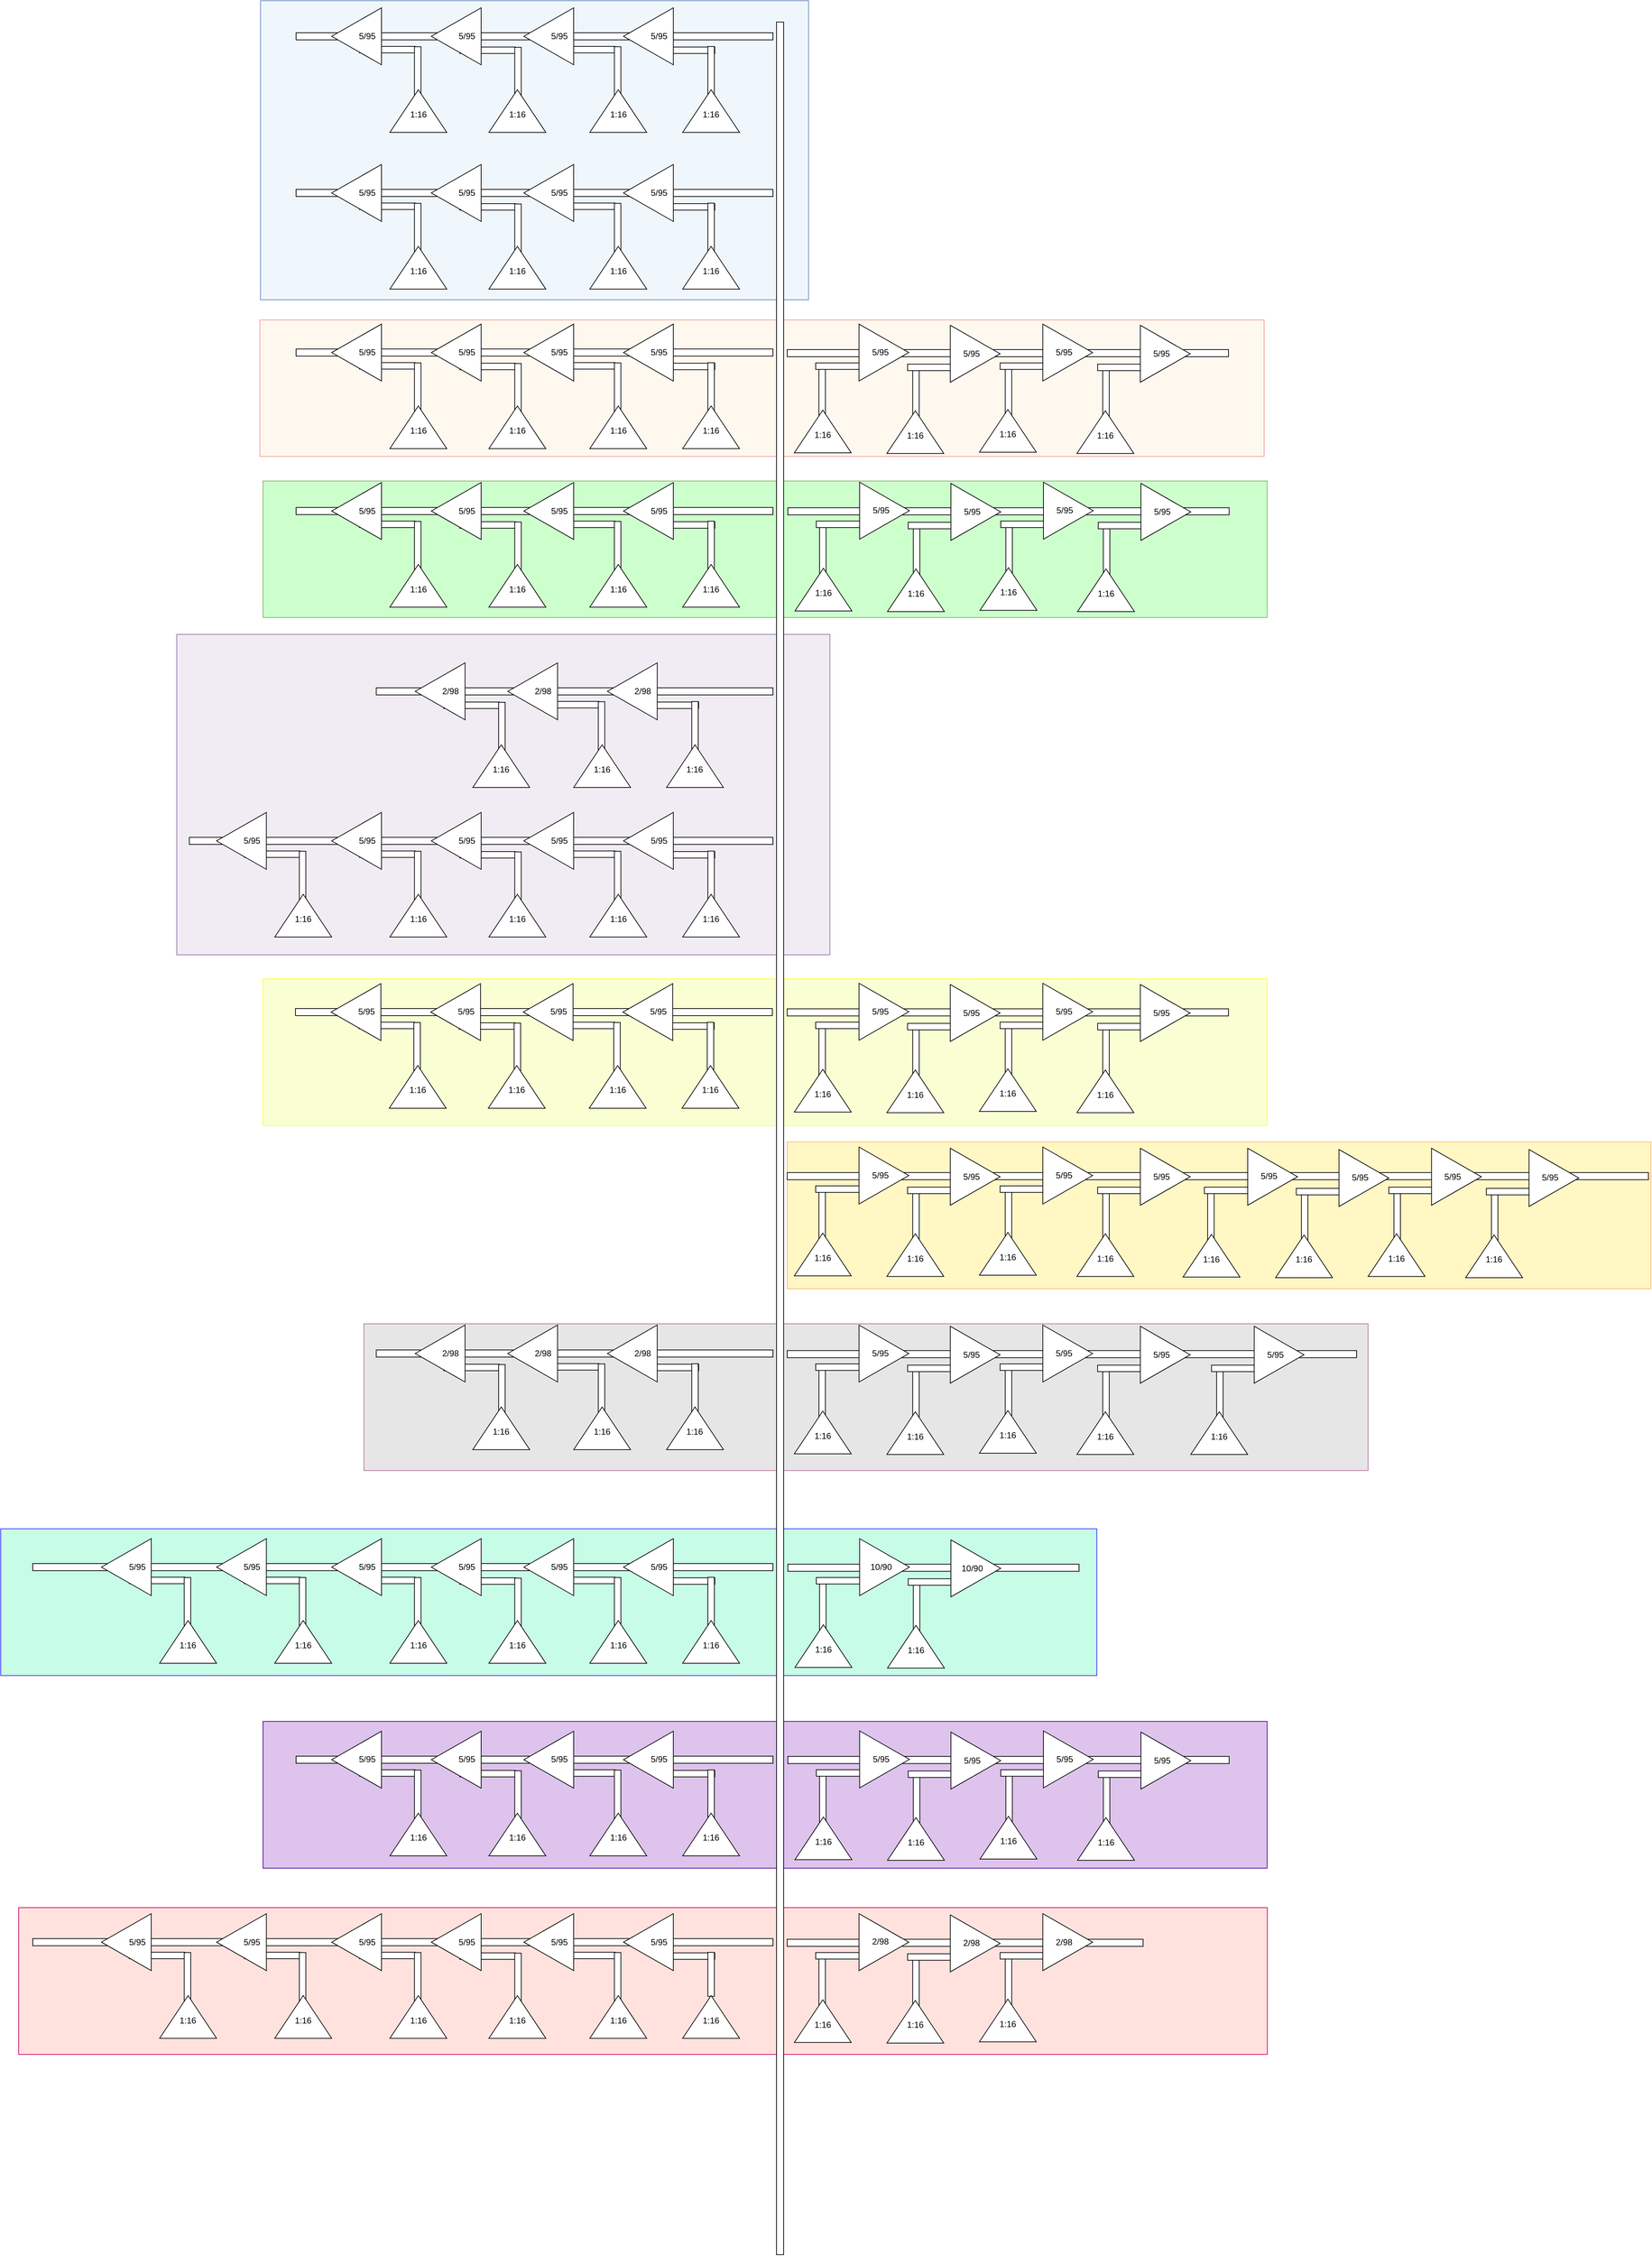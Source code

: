 <mxfile version="28.0.6">
  <diagram name="FiberInfra" id="E2ch0udGRBGMKKDzXOlz">
    <mxGraphModel dx="2073" dy="569" grid="1" gridSize="10" guides="1" tooltips="1" connect="1" arrows="1" fold="1" page="1" pageScale="1" pageWidth="827" pageHeight="1169" background="#FFFFFF" math="0" shadow="0">
      <root>
        <mxCell id="0" />
        <mxCell id="1" parent="0" />
        <mxCell id="nEhI5jP0B7-pswk62QWr-11" value="" style="rounded=0;whiteSpace=wrap;html=1;fillColor=#FFE2DD;strokeColor=light-dark(#CC0066,#BABDC0);" vertex="1" parent="1">
          <mxGeometry x="-659.81" y="3108.23" width="1754.36" height="206.15" as="geometry" />
        </mxCell>
        <mxCell id="nEhI5jP0B7-pswk62QWr-10" value="" style="rounded=0;whiteSpace=wrap;html=1;fillColor=#DEC3ED;strokeColor=#4C0099;" vertex="1" parent="1">
          <mxGeometry x="-316.51" y="2846.64" width="1410.87" height="206.15" as="geometry" />
        </mxCell>
        <mxCell id="nEhI5jP0B7-pswk62QWr-9" value="" style="rounded=0;whiteSpace=wrap;html=1;fillColor=#C7FCE7;strokeColor=#3333FF;" vertex="1" parent="1">
          <mxGeometry x="-685" y="2576.15" width="1539.99" height="206.15" as="geometry" />
        </mxCell>
        <mxCell id="nEhI5jP0B7-pswk62QWr-8" value="" style="rounded=0;whiteSpace=wrap;html=1;fillColor=#E6E6E6;strokeColor=#B5739D;" vertex="1" parent="1">
          <mxGeometry x="-174.75" y="2288.23" width="1410.87" height="206.15" as="geometry" />
        </mxCell>
        <mxCell id="nEhI5jP0B7-pswk62QWr-7" value="" style="rounded=0;whiteSpace=wrap;html=1;fillColor=#FFF7C4;strokeColor=#FFB570;" vertex="1" parent="1">
          <mxGeometry x="420" y="2032.82" width="1213.5" height="206.15" as="geometry" />
        </mxCell>
        <mxCell id="nEhI5jP0B7-pswk62QWr-6" value="" style="rounded=0;whiteSpace=wrap;html=1;fillColor=#FAFFD3;strokeColor=#FFFF33;" vertex="1" parent="1">
          <mxGeometry x="-316.51" y="1803.85" width="1410.87" height="206.15" as="geometry" />
        </mxCell>
        <mxCell id="nEhI5jP0B7-pswk62QWr-5" value="" style="rounded=0;whiteSpace=wrap;html=1;fillColor=light-dark(#f1ecf4, #392f3f);strokeColor=#9673a6;" vertex="1" parent="1">
          <mxGeometry x="-437.63" y="1320" width="917.63" height="450" as="geometry" />
        </mxCell>
        <mxCell id="nEhI5jP0B7-pswk62QWr-4" value="" style="rounded=0;whiteSpace=wrap;html=1;fillColor=#CCFFCC;strokeColor=#82b366;" vertex="1" parent="1">
          <mxGeometry x="-316.51" y="1104.57" width="1410.87" height="191.74" as="geometry" />
        </mxCell>
        <mxCell id="nEhI5jP0B7-pswk62QWr-2" value="" style="rounded=0;whiteSpace=wrap;html=1;fillColor=#FFF8EF;strokeColor=#F19C99;" vertex="1" parent="1">
          <mxGeometry x="-320.87" y="878.26" width="1410.87" height="191.74" as="geometry" />
        </mxCell>
        <mxCell id="nEhI5jP0B7-pswk62QWr-1" value="" style="rounded=0;whiteSpace=wrap;html=1;fillColor=#EFF6FC;strokeColor=#6c8ebf;" vertex="1" parent="1">
          <mxGeometry x="-320" y="430" width="770" height="420" as="geometry" />
        </mxCell>
        <mxCell id="mprhrPH2lkljQKYMVjD2-381" value="" style="rounded=0;whiteSpace=wrap;html=1;" parent="1" vertex="1">
          <mxGeometry x="-157.37" y="1395" width="557.37" height="10" as="geometry" />
        </mxCell>
        <mxCell id="mprhrPH2lkljQKYMVjD2-90" value="" style="rounded=0;whiteSpace=wrap;html=1;rotation=90;" parent="1" vertex="1">
          <mxGeometry x="561.75" y="980.87" width="78.25" height="9.13" as="geometry" />
        </mxCell>
        <mxCell id="mprhrPH2lkljQKYMVjD2-108" value="" style="triangle;whiteSpace=wrap;html=1;rotation=-180;direction=south;" parent="1" vertex="1">
          <mxGeometry x="560" y="1005.87" width="80" height="60" as="geometry" />
        </mxCell>
        <mxCell id="mprhrPH2lkljQKYMVjD2-109" value="1:16" style="text;html=1;align=center;verticalAlign=middle;whiteSpace=wrap;rounded=0;" parent="1" vertex="1">
          <mxGeometry x="570" y="1025.87" width="60" height="30" as="geometry" />
        </mxCell>
        <mxCell id="mprhrPH2lkljQKYMVjD2-105" value="" style="rounded=0;whiteSpace=wrap;html=1;rotation=90;" parent="1" vertex="1">
          <mxGeometry x="430" y="979.13" width="78.25" height="9.13" as="geometry" />
        </mxCell>
        <mxCell id="mprhrPH2lkljQKYMVjD2-26" value="" style="rounded=0;whiteSpace=wrap;html=1;rotation=-180;" parent="1" vertex="1">
          <mxGeometry x="-180.88" y="494.13" width="78.25" height="9.13" as="geometry" />
        </mxCell>
        <mxCell id="mprhrPH2lkljQKYMVjD2-24" value="" style="rounded=0;whiteSpace=wrap;html=1;rotation=-180;" parent="1" vertex="1">
          <mxGeometry x="-40" y="495" width="78.25" height="9.13" as="geometry" />
        </mxCell>
        <mxCell id="mprhrPH2lkljQKYMVjD2-25" value="" style="rounded=0;whiteSpace=wrap;html=1;rotation=90;" parent="1" vertex="1">
          <mxGeometry x="2.63" y="530" width="78.25" height="9.13" as="geometry" />
        </mxCell>
        <mxCell id="mprhrPH2lkljQKYMVjD2-22" value="" style="rounded=0;whiteSpace=wrap;html=1;rotation=-180;" parent="1" vertex="1">
          <mxGeometry x="100" y="494.13" width="78.25" height="9.13" as="geometry" />
        </mxCell>
        <mxCell id="mprhrPH2lkljQKYMVjD2-19" value="" style="rounded=0;whiteSpace=wrap;html=1;rotation=-180;" parent="1" vertex="1">
          <mxGeometry x="240" y="495" width="78.25" height="9.13" as="geometry" />
        </mxCell>
        <mxCell id="mprhrPH2lkljQKYMVjD2-17" value="" style="rounded=0;whiteSpace=wrap;html=1;" parent="1" vertex="1">
          <mxGeometry x="-270" y="475" width="670" height="10" as="geometry" />
        </mxCell>
        <mxCell id="mprhrPH2lkljQKYMVjD2-1" value="" style="rounded=0;whiteSpace=wrap;html=1;rotation=90;" parent="1" vertex="1">
          <mxGeometry x="-1157.82" y="2022.82" width="3135.63" height="10" as="geometry" />
        </mxCell>
        <mxCell id="mprhrPH2lkljQKYMVjD2-8" value="" style="triangle;whiteSpace=wrap;html=1;rotation=-180;" parent="1" vertex="1">
          <mxGeometry x="-220" y="440" width="70" height="80" as="geometry" />
        </mxCell>
        <mxCell id="mprhrPH2lkljQKYMVjD2-9" value="5/95" style="text;html=1;align=center;verticalAlign=middle;whiteSpace=wrap;rounded=0;" parent="1" vertex="1">
          <mxGeometry x="-200" y="465" width="60" height="30" as="geometry" />
        </mxCell>
        <mxCell id="mprhrPH2lkljQKYMVjD2-11" value="" style="triangle;whiteSpace=wrap;html=1;rotation=-180;" parent="1" vertex="1">
          <mxGeometry x="-80" y="440" width="70" height="80" as="geometry" />
        </mxCell>
        <mxCell id="mprhrPH2lkljQKYMVjD2-12" value="5/95" style="text;html=1;align=center;verticalAlign=middle;whiteSpace=wrap;rounded=0;" parent="1" vertex="1">
          <mxGeometry x="-60" y="465" width="60" height="30" as="geometry" />
        </mxCell>
        <mxCell id="mprhrPH2lkljQKYMVjD2-13" value="" style="triangle;whiteSpace=wrap;html=1;rotation=-180;" parent="1" vertex="1">
          <mxGeometry x="50" y="440" width="70" height="80" as="geometry" />
        </mxCell>
        <mxCell id="mprhrPH2lkljQKYMVjD2-14" value="5/95" style="text;html=1;align=center;verticalAlign=middle;whiteSpace=wrap;rounded=0;" parent="1" vertex="1">
          <mxGeometry x="70" y="465" width="60" height="30" as="geometry" />
        </mxCell>
        <mxCell id="mprhrPH2lkljQKYMVjD2-15" value="" style="triangle;whiteSpace=wrap;html=1;rotation=-180;" parent="1" vertex="1">
          <mxGeometry x="190" y="440" width="70" height="80" as="geometry" />
        </mxCell>
        <mxCell id="mprhrPH2lkljQKYMVjD2-16" value="5/95" style="text;html=1;align=center;verticalAlign=middle;whiteSpace=wrap;rounded=0;" parent="1" vertex="1">
          <mxGeometry x="210" y="465" width="60" height="30" as="geometry" />
        </mxCell>
        <mxCell id="mprhrPH2lkljQKYMVjD2-18" value="" style="rounded=0;whiteSpace=wrap;html=1;rotation=90;" parent="1" vertex="1">
          <mxGeometry x="278.16" y="524.66" width="69.83" height="9.13" as="geometry" />
        </mxCell>
        <mxCell id="mprhrPH2lkljQKYMVjD2-23" value="" style="rounded=0;whiteSpace=wrap;html=1;rotation=90;" parent="1" vertex="1">
          <mxGeometry x="142.63" y="529.13" width="78.25" height="9.13" as="geometry" />
        </mxCell>
        <mxCell id="mprhrPH2lkljQKYMVjD2-27" value="" style="rounded=0;whiteSpace=wrap;html=1;rotation=90;" parent="1" vertex="1">
          <mxGeometry x="-138.25" y="529.13" width="78.25" height="9.13" as="geometry" />
        </mxCell>
        <mxCell id="mprhrPH2lkljQKYMVjD2-28" value="" style="triangle;whiteSpace=wrap;html=1;rotation=-180;direction=south;" parent="1" vertex="1">
          <mxGeometry x="-138.25" y="555" width="80" height="60" as="geometry" />
        </mxCell>
        <mxCell id="mprhrPH2lkljQKYMVjD2-29" value="1:16" style="text;html=1;align=center;verticalAlign=middle;whiteSpace=wrap;rounded=0;" parent="1" vertex="1">
          <mxGeometry x="-128.25" y="575" width="60" height="30" as="geometry" />
        </mxCell>
        <mxCell id="mprhrPH2lkljQKYMVjD2-30" value="" style="triangle;whiteSpace=wrap;html=1;rotation=-180;direction=south;" parent="1" vertex="1">
          <mxGeometry x="0.88" y="555" width="80" height="60" as="geometry" />
        </mxCell>
        <mxCell id="mprhrPH2lkljQKYMVjD2-31" value="1:16" style="text;html=1;align=center;verticalAlign=middle;whiteSpace=wrap;rounded=0;" parent="1" vertex="1">
          <mxGeometry x="10.88" y="575" width="60" height="30" as="geometry" />
        </mxCell>
        <mxCell id="mprhrPH2lkljQKYMVjD2-32" value="" style="triangle;whiteSpace=wrap;html=1;rotation=-180;direction=south;" parent="1" vertex="1">
          <mxGeometry x="142.63" y="555" width="80" height="60" as="geometry" />
        </mxCell>
        <mxCell id="mprhrPH2lkljQKYMVjD2-33" value="1:16" style="text;html=1;align=center;verticalAlign=middle;whiteSpace=wrap;rounded=0;" parent="1" vertex="1">
          <mxGeometry x="152.63" y="575" width="60" height="30" as="geometry" />
        </mxCell>
        <mxCell id="mprhrPH2lkljQKYMVjD2-34" value="" style="triangle;whiteSpace=wrap;html=1;rotation=-180;direction=south;" parent="1" vertex="1">
          <mxGeometry x="273.07" y="555" width="80" height="60" as="geometry" />
        </mxCell>
        <mxCell id="mprhrPH2lkljQKYMVjD2-35" value="1:16" style="text;html=1;align=center;verticalAlign=middle;whiteSpace=wrap;rounded=0;" parent="1" vertex="1">
          <mxGeometry x="283.07" y="575" width="60" height="30" as="geometry" />
        </mxCell>
        <mxCell id="mprhrPH2lkljQKYMVjD2-88" value="" style="rounded=0;whiteSpace=wrap;html=1;rotation=-180;" parent="1" vertex="1">
          <mxGeometry x="460" y="938.7" width="78.25" height="9.13" as="geometry" />
        </mxCell>
        <mxCell id="mprhrPH2lkljQKYMVjD2-89" value="" style="rounded=0;whiteSpace=wrap;html=1;rotation=-180;" parent="1" vertex="1">
          <mxGeometry x="589.12" y="940.44" width="78.25" height="9.13" as="geometry" />
        </mxCell>
        <mxCell id="mprhrPH2lkljQKYMVjD2-93" value="" style="rounded=0;whiteSpace=wrap;html=1;" parent="1" vertex="1">
          <mxGeometry x="420" y="920" width="620" height="10" as="geometry" />
        </mxCell>
        <mxCell id="mprhrPH2lkljQKYMVjD2-95" value="" style="triangle;whiteSpace=wrap;html=1;rotation=0;" parent="1" vertex="1">
          <mxGeometry x="520.88" y="884.13" width="70" height="80" as="geometry" />
        </mxCell>
        <mxCell id="mprhrPH2lkljQKYMVjD2-96" value="5/95" style="text;html=1;align=center;verticalAlign=middle;whiteSpace=wrap;rounded=0;" parent="1" vertex="1">
          <mxGeometry x="520.88" y="908.7" width="60" height="30" as="geometry" />
        </mxCell>
        <mxCell id="mprhrPH2lkljQKYMVjD2-106" value="" style="triangle;whiteSpace=wrap;html=1;rotation=-180;direction=south;" parent="1" vertex="1">
          <mxGeometry x="430" y="1005" width="80" height="60" as="geometry" />
        </mxCell>
        <mxCell id="mprhrPH2lkljQKYMVjD2-107" value="1:16" style="text;html=1;align=center;verticalAlign=middle;whiteSpace=wrap;rounded=0;" parent="1" vertex="1">
          <mxGeometry x="440" y="1025" width="60" height="30" as="geometry" />
        </mxCell>
        <mxCell id="mprhrPH2lkljQKYMVjD2-114" value="" style="triangle;whiteSpace=wrap;html=1;rotation=0;" parent="1" vertex="1">
          <mxGeometry x="649.12" y="885.87" width="70" height="80" as="geometry" />
        </mxCell>
        <mxCell id="mprhrPH2lkljQKYMVjD2-115" value="5/95" style="text;html=1;align=center;verticalAlign=middle;whiteSpace=wrap;rounded=0;" parent="1" vertex="1">
          <mxGeometry x="649.12" y="910.87" width="60" height="30" as="geometry" />
        </mxCell>
        <mxCell id="mprhrPH2lkljQKYMVjD2-116" value="" style="rounded=0;whiteSpace=wrap;html=1;rotation=90;" parent="1" vertex="1">
          <mxGeometry x="691.75" y="979.13" width="78.25" height="9.13" as="geometry" />
        </mxCell>
        <mxCell id="mprhrPH2lkljQKYMVjD2-117" value="" style="triangle;whiteSpace=wrap;html=1;rotation=-180;direction=south;" parent="1" vertex="1">
          <mxGeometry x="690" y="1004.13" width="80" height="60" as="geometry" />
        </mxCell>
        <mxCell id="mprhrPH2lkljQKYMVjD2-118" value="1:16" style="text;html=1;align=center;verticalAlign=middle;whiteSpace=wrap;rounded=0;" parent="1" vertex="1">
          <mxGeometry x="700" y="1024.13" width="60" height="30" as="geometry" />
        </mxCell>
        <mxCell id="mprhrPH2lkljQKYMVjD2-119" value="" style="rounded=0;whiteSpace=wrap;html=1;rotation=-180;" parent="1" vertex="1">
          <mxGeometry x="719.12" y="938.7" width="78.25" height="9.13" as="geometry" />
        </mxCell>
        <mxCell id="mprhrPH2lkljQKYMVjD2-120" value="" style="triangle;whiteSpace=wrap;html=1;rotation=0;" parent="1" vertex="1">
          <mxGeometry x="779.12" y="884.13" width="70" height="80" as="geometry" />
        </mxCell>
        <mxCell id="mprhrPH2lkljQKYMVjD2-121" value="5/95" style="text;html=1;align=center;verticalAlign=middle;whiteSpace=wrap;rounded=0;" parent="1" vertex="1">
          <mxGeometry x="779.12" y="909.13" width="60" height="30" as="geometry" />
        </mxCell>
        <mxCell id="mprhrPH2lkljQKYMVjD2-122" value="" style="rounded=0;whiteSpace=wrap;html=1;rotation=90;" parent="1" vertex="1">
          <mxGeometry x="828.75" y="980.87" width="78.25" height="9.13" as="geometry" />
        </mxCell>
        <mxCell id="mprhrPH2lkljQKYMVjD2-123" value="" style="triangle;whiteSpace=wrap;html=1;rotation=-180;direction=south;" parent="1" vertex="1">
          <mxGeometry x="827" y="1005.87" width="80" height="60" as="geometry" />
        </mxCell>
        <mxCell id="mprhrPH2lkljQKYMVjD2-124" value="1:16" style="text;html=1;align=center;verticalAlign=middle;whiteSpace=wrap;rounded=0;" parent="1" vertex="1">
          <mxGeometry x="837" y="1025.87" width="60" height="30" as="geometry" />
        </mxCell>
        <mxCell id="mprhrPH2lkljQKYMVjD2-125" value="" style="rounded=0;whiteSpace=wrap;html=1;rotation=-180;" parent="1" vertex="1">
          <mxGeometry x="856.12" y="940.44" width="78.25" height="9.13" as="geometry" />
        </mxCell>
        <mxCell id="mprhrPH2lkljQKYMVjD2-126" value="" style="triangle;whiteSpace=wrap;html=1;rotation=0;" parent="1" vertex="1">
          <mxGeometry x="916.12" y="885.87" width="70" height="80" as="geometry" />
        </mxCell>
        <mxCell id="mprhrPH2lkljQKYMVjD2-127" value="5/95" style="text;html=1;align=center;verticalAlign=middle;whiteSpace=wrap;rounded=0;" parent="1" vertex="1">
          <mxGeometry x="916.12" y="910.87" width="60" height="30" as="geometry" />
        </mxCell>
        <mxCell id="mprhrPH2lkljQKYMVjD2-183" value="" style="rounded=0;whiteSpace=wrap;html=1;rotation=-180;" parent="1" vertex="1">
          <mxGeometry x="-180.88" y="714.13" width="78.25" height="9.13" as="geometry" />
        </mxCell>
        <mxCell id="mprhrPH2lkljQKYMVjD2-184" value="" style="rounded=0;whiteSpace=wrap;html=1;rotation=-180;" parent="1" vertex="1">
          <mxGeometry x="-40" y="715" width="78.25" height="9.13" as="geometry" />
        </mxCell>
        <mxCell id="mprhrPH2lkljQKYMVjD2-185" value="" style="rounded=0;whiteSpace=wrap;html=1;rotation=90;" parent="1" vertex="1">
          <mxGeometry x="2.63" y="750" width="78.25" height="9.13" as="geometry" />
        </mxCell>
        <mxCell id="mprhrPH2lkljQKYMVjD2-186" value="" style="rounded=0;whiteSpace=wrap;html=1;rotation=-180;" parent="1" vertex="1">
          <mxGeometry x="100" y="714.13" width="78.25" height="9.13" as="geometry" />
        </mxCell>
        <mxCell id="mprhrPH2lkljQKYMVjD2-187" value="" style="rounded=0;whiteSpace=wrap;html=1;rotation=-180;" parent="1" vertex="1">
          <mxGeometry x="240" y="715" width="78.25" height="9.13" as="geometry" />
        </mxCell>
        <mxCell id="mprhrPH2lkljQKYMVjD2-188" value="" style="rounded=0;whiteSpace=wrap;html=1;" parent="1" vertex="1">
          <mxGeometry x="-270" y="695" width="670" height="10" as="geometry" />
        </mxCell>
        <mxCell id="mprhrPH2lkljQKYMVjD2-189" value="" style="triangle;whiteSpace=wrap;html=1;rotation=-180;" parent="1" vertex="1">
          <mxGeometry x="-220" y="660" width="70" height="80" as="geometry" />
        </mxCell>
        <mxCell id="mprhrPH2lkljQKYMVjD2-190" value="5/95" style="text;html=1;align=center;verticalAlign=middle;whiteSpace=wrap;rounded=0;" parent="1" vertex="1">
          <mxGeometry x="-200" y="685" width="60" height="30" as="geometry" />
        </mxCell>
        <mxCell id="mprhrPH2lkljQKYMVjD2-191" value="" style="triangle;whiteSpace=wrap;html=1;rotation=-180;" parent="1" vertex="1">
          <mxGeometry x="-80" y="660" width="70" height="80" as="geometry" />
        </mxCell>
        <mxCell id="mprhrPH2lkljQKYMVjD2-192" value="5/95" style="text;html=1;align=center;verticalAlign=middle;whiteSpace=wrap;rounded=0;" parent="1" vertex="1">
          <mxGeometry x="-60" y="685" width="60" height="30" as="geometry" />
        </mxCell>
        <mxCell id="mprhrPH2lkljQKYMVjD2-193" value="" style="triangle;whiteSpace=wrap;html=1;rotation=-180;" parent="1" vertex="1">
          <mxGeometry x="50" y="660" width="70" height="80" as="geometry" />
        </mxCell>
        <mxCell id="mprhrPH2lkljQKYMVjD2-194" value="5/95" style="text;html=1;align=center;verticalAlign=middle;whiteSpace=wrap;rounded=0;" parent="1" vertex="1">
          <mxGeometry x="70" y="685" width="60" height="30" as="geometry" />
        </mxCell>
        <mxCell id="mprhrPH2lkljQKYMVjD2-195" value="" style="triangle;whiteSpace=wrap;html=1;rotation=-180;" parent="1" vertex="1">
          <mxGeometry x="190" y="660" width="70" height="80" as="geometry" />
        </mxCell>
        <mxCell id="mprhrPH2lkljQKYMVjD2-196" value="5/95" style="text;html=1;align=center;verticalAlign=middle;whiteSpace=wrap;rounded=0;" parent="1" vertex="1">
          <mxGeometry x="210" y="685" width="60" height="30" as="geometry" />
        </mxCell>
        <mxCell id="mprhrPH2lkljQKYMVjD2-197" value="" style="rounded=0;whiteSpace=wrap;html=1;rotation=90;" parent="1" vertex="1">
          <mxGeometry x="278.16" y="744.66" width="69.83" height="9.13" as="geometry" />
        </mxCell>
        <mxCell id="mprhrPH2lkljQKYMVjD2-198" value="" style="rounded=0;whiteSpace=wrap;html=1;rotation=90;" parent="1" vertex="1">
          <mxGeometry x="142.63" y="749.13" width="78.25" height="9.13" as="geometry" />
        </mxCell>
        <mxCell id="mprhrPH2lkljQKYMVjD2-199" value="" style="rounded=0;whiteSpace=wrap;html=1;rotation=90;" parent="1" vertex="1">
          <mxGeometry x="-138.25" y="749.13" width="78.25" height="9.13" as="geometry" />
        </mxCell>
        <mxCell id="mprhrPH2lkljQKYMVjD2-200" value="" style="triangle;whiteSpace=wrap;html=1;rotation=-180;direction=south;" parent="1" vertex="1">
          <mxGeometry x="-138.25" y="775" width="80" height="60" as="geometry" />
        </mxCell>
        <mxCell id="mprhrPH2lkljQKYMVjD2-201" value="1:16" style="text;html=1;align=center;verticalAlign=middle;whiteSpace=wrap;rounded=0;" parent="1" vertex="1">
          <mxGeometry x="-128.25" y="795" width="60" height="30" as="geometry" />
        </mxCell>
        <mxCell id="mprhrPH2lkljQKYMVjD2-202" value="" style="triangle;whiteSpace=wrap;html=1;rotation=-180;direction=south;" parent="1" vertex="1">
          <mxGeometry x="0.88" y="775" width="80" height="60" as="geometry" />
        </mxCell>
        <mxCell id="mprhrPH2lkljQKYMVjD2-203" value="1:16" style="text;html=1;align=center;verticalAlign=middle;whiteSpace=wrap;rounded=0;" parent="1" vertex="1">
          <mxGeometry x="10.88" y="795" width="60" height="30" as="geometry" />
        </mxCell>
        <mxCell id="mprhrPH2lkljQKYMVjD2-204" value="" style="triangle;whiteSpace=wrap;html=1;rotation=-180;direction=south;" parent="1" vertex="1">
          <mxGeometry x="142.63" y="775" width="80" height="60" as="geometry" />
        </mxCell>
        <mxCell id="mprhrPH2lkljQKYMVjD2-205" value="1:16" style="text;html=1;align=center;verticalAlign=middle;whiteSpace=wrap;rounded=0;" parent="1" vertex="1">
          <mxGeometry x="152.63" y="795" width="60" height="30" as="geometry" />
        </mxCell>
        <mxCell id="mprhrPH2lkljQKYMVjD2-206" value="" style="triangle;whiteSpace=wrap;html=1;rotation=-180;direction=south;" parent="1" vertex="1">
          <mxGeometry x="273.07" y="775" width="80" height="60" as="geometry" />
        </mxCell>
        <mxCell id="mprhrPH2lkljQKYMVjD2-207" value="1:16" style="text;html=1;align=center;verticalAlign=middle;whiteSpace=wrap;rounded=0;" parent="1" vertex="1">
          <mxGeometry x="283.07" y="795" width="60" height="30" as="geometry" />
        </mxCell>
        <mxCell id="mprhrPH2lkljQKYMVjD2-208" value="" style="rounded=0;whiteSpace=wrap;html=1;rotation=-180;" parent="1" vertex="1">
          <mxGeometry x="-180.88" y="938.26" width="78.25" height="9.13" as="geometry" />
        </mxCell>
        <mxCell id="mprhrPH2lkljQKYMVjD2-209" value="" style="rounded=0;whiteSpace=wrap;html=1;rotation=-180;" parent="1" vertex="1">
          <mxGeometry x="-40" y="939.13" width="78.25" height="9.13" as="geometry" />
        </mxCell>
        <mxCell id="mprhrPH2lkljQKYMVjD2-210" value="" style="rounded=0;whiteSpace=wrap;html=1;rotation=90;" parent="1" vertex="1">
          <mxGeometry x="2.63" y="974.13" width="78.25" height="9.13" as="geometry" />
        </mxCell>
        <mxCell id="mprhrPH2lkljQKYMVjD2-211" value="" style="rounded=0;whiteSpace=wrap;html=1;rotation=-180;" parent="1" vertex="1">
          <mxGeometry x="100" y="938.26" width="78.25" height="9.13" as="geometry" />
        </mxCell>
        <mxCell id="mprhrPH2lkljQKYMVjD2-212" value="" style="rounded=0;whiteSpace=wrap;html=1;rotation=-180;" parent="1" vertex="1">
          <mxGeometry x="240" y="939.13" width="78.25" height="9.13" as="geometry" />
        </mxCell>
        <mxCell id="mprhrPH2lkljQKYMVjD2-213" value="" style="rounded=0;whiteSpace=wrap;html=1;" parent="1" vertex="1">
          <mxGeometry x="-270" y="919.13" width="670" height="10" as="geometry" />
        </mxCell>
        <mxCell id="mprhrPH2lkljQKYMVjD2-214" value="" style="triangle;whiteSpace=wrap;html=1;rotation=-180;" parent="1" vertex="1">
          <mxGeometry x="-220" y="884.13" width="70" height="80" as="geometry" />
        </mxCell>
        <mxCell id="mprhrPH2lkljQKYMVjD2-215" value="5/95" style="text;html=1;align=center;verticalAlign=middle;whiteSpace=wrap;rounded=0;" parent="1" vertex="1">
          <mxGeometry x="-200" y="909.13" width="60" height="30" as="geometry" />
        </mxCell>
        <mxCell id="mprhrPH2lkljQKYMVjD2-216" value="" style="triangle;whiteSpace=wrap;html=1;rotation=-180;" parent="1" vertex="1">
          <mxGeometry x="-80" y="884.13" width="70" height="80" as="geometry" />
        </mxCell>
        <mxCell id="mprhrPH2lkljQKYMVjD2-217" value="5/95" style="text;html=1;align=center;verticalAlign=middle;whiteSpace=wrap;rounded=0;" parent="1" vertex="1">
          <mxGeometry x="-60" y="909.13" width="60" height="30" as="geometry" />
        </mxCell>
        <mxCell id="mprhrPH2lkljQKYMVjD2-218" value="" style="triangle;whiteSpace=wrap;html=1;rotation=-180;" parent="1" vertex="1">
          <mxGeometry x="50" y="884.13" width="70" height="80" as="geometry" />
        </mxCell>
        <mxCell id="mprhrPH2lkljQKYMVjD2-219" value="5/95" style="text;html=1;align=center;verticalAlign=middle;whiteSpace=wrap;rounded=0;" parent="1" vertex="1">
          <mxGeometry x="70" y="909.13" width="60" height="30" as="geometry" />
        </mxCell>
        <mxCell id="mprhrPH2lkljQKYMVjD2-220" value="" style="triangle;whiteSpace=wrap;html=1;rotation=-180;" parent="1" vertex="1">
          <mxGeometry x="190" y="884.13" width="70" height="80" as="geometry" />
        </mxCell>
        <mxCell id="mprhrPH2lkljQKYMVjD2-221" value="5/95" style="text;html=1;align=center;verticalAlign=middle;whiteSpace=wrap;rounded=0;" parent="1" vertex="1">
          <mxGeometry x="210" y="909.13" width="60" height="30" as="geometry" />
        </mxCell>
        <mxCell id="mprhrPH2lkljQKYMVjD2-222" value="" style="rounded=0;whiteSpace=wrap;html=1;rotation=90;" parent="1" vertex="1">
          <mxGeometry x="278.16" y="968.79" width="69.83" height="9.13" as="geometry" />
        </mxCell>
        <mxCell id="mprhrPH2lkljQKYMVjD2-223" value="" style="rounded=0;whiteSpace=wrap;html=1;rotation=90;" parent="1" vertex="1">
          <mxGeometry x="142.63" y="973.26" width="78.25" height="9.13" as="geometry" />
        </mxCell>
        <mxCell id="mprhrPH2lkljQKYMVjD2-224" value="" style="rounded=0;whiteSpace=wrap;html=1;rotation=90;" parent="1" vertex="1">
          <mxGeometry x="-138.25" y="973.26" width="78.25" height="9.13" as="geometry" />
        </mxCell>
        <mxCell id="mprhrPH2lkljQKYMVjD2-225" value="" style="triangle;whiteSpace=wrap;html=1;rotation=-180;direction=south;" parent="1" vertex="1">
          <mxGeometry x="-138.25" y="999.13" width="80" height="60" as="geometry" />
        </mxCell>
        <mxCell id="mprhrPH2lkljQKYMVjD2-226" value="1:16" style="text;html=1;align=center;verticalAlign=middle;whiteSpace=wrap;rounded=0;" parent="1" vertex="1">
          <mxGeometry x="-128.25" y="1019.13" width="60" height="30" as="geometry" />
        </mxCell>
        <mxCell id="mprhrPH2lkljQKYMVjD2-227" value="" style="triangle;whiteSpace=wrap;html=1;rotation=-180;direction=south;" parent="1" vertex="1">
          <mxGeometry x="0.88" y="999.13" width="80" height="60" as="geometry" />
        </mxCell>
        <mxCell id="mprhrPH2lkljQKYMVjD2-228" value="1:16" style="text;html=1;align=center;verticalAlign=middle;whiteSpace=wrap;rounded=0;" parent="1" vertex="1">
          <mxGeometry x="10.88" y="1019.13" width="60" height="30" as="geometry" />
        </mxCell>
        <mxCell id="mprhrPH2lkljQKYMVjD2-229" value="" style="triangle;whiteSpace=wrap;html=1;rotation=-180;direction=south;" parent="1" vertex="1">
          <mxGeometry x="142.63" y="999.13" width="80" height="60" as="geometry" />
        </mxCell>
        <mxCell id="mprhrPH2lkljQKYMVjD2-230" value="1:16" style="text;html=1;align=center;verticalAlign=middle;whiteSpace=wrap;rounded=0;" parent="1" vertex="1">
          <mxGeometry x="152.63" y="1019.13" width="60" height="30" as="geometry" />
        </mxCell>
        <mxCell id="mprhrPH2lkljQKYMVjD2-231" value="" style="triangle;whiteSpace=wrap;html=1;rotation=-180;direction=south;" parent="1" vertex="1">
          <mxGeometry x="273.07" y="999.13" width="80" height="60" as="geometry" />
        </mxCell>
        <mxCell id="mprhrPH2lkljQKYMVjD2-232" value="1:16" style="text;html=1;align=center;verticalAlign=middle;whiteSpace=wrap;rounded=0;" parent="1" vertex="1">
          <mxGeometry x="283.07" y="1019.13" width="60" height="30" as="geometry" />
        </mxCell>
        <mxCell id="mprhrPH2lkljQKYMVjD2-233" value="" style="rounded=0;whiteSpace=wrap;html=1;rotation=90;" parent="1" vertex="1">
          <mxGeometry x="562.62" y="1202.99" width="78.25" height="9.13" as="geometry" />
        </mxCell>
        <mxCell id="mprhrPH2lkljQKYMVjD2-234" value="" style="triangle;whiteSpace=wrap;html=1;rotation=-180;direction=south;" parent="1" vertex="1">
          <mxGeometry x="560.87" y="1227.99" width="80" height="60" as="geometry" />
        </mxCell>
        <mxCell id="mprhrPH2lkljQKYMVjD2-235" value="1:16" style="text;html=1;align=center;verticalAlign=middle;whiteSpace=wrap;rounded=0;" parent="1" vertex="1">
          <mxGeometry x="570.87" y="1247.99" width="60" height="30" as="geometry" />
        </mxCell>
        <mxCell id="mprhrPH2lkljQKYMVjD2-236" value="" style="rounded=0;whiteSpace=wrap;html=1;rotation=90;" parent="1" vertex="1">
          <mxGeometry x="430.87" y="1201.25" width="78.25" height="9.13" as="geometry" />
        </mxCell>
        <mxCell id="mprhrPH2lkljQKYMVjD2-237" value="" style="rounded=0;whiteSpace=wrap;html=1;rotation=-180;" parent="1" vertex="1">
          <mxGeometry x="460.87" y="1160.82" width="78.25" height="9.13" as="geometry" />
        </mxCell>
        <mxCell id="mprhrPH2lkljQKYMVjD2-238" value="" style="rounded=0;whiteSpace=wrap;html=1;rotation=-180;" parent="1" vertex="1">
          <mxGeometry x="589.99" y="1162.56" width="78.25" height="9.13" as="geometry" />
        </mxCell>
        <mxCell id="mprhrPH2lkljQKYMVjD2-239" value="" style="rounded=0;whiteSpace=wrap;html=1;" parent="1" vertex="1">
          <mxGeometry x="420.87" y="1142.12" width="620" height="10" as="geometry" />
        </mxCell>
        <mxCell id="mprhrPH2lkljQKYMVjD2-240" value="" style="triangle;whiteSpace=wrap;html=1;rotation=0;" parent="1" vertex="1">
          <mxGeometry x="521.75" y="1106.25" width="70" height="80" as="geometry" />
        </mxCell>
        <mxCell id="mprhrPH2lkljQKYMVjD2-241" value="5/95" style="text;html=1;align=center;verticalAlign=middle;whiteSpace=wrap;rounded=0;" parent="1" vertex="1">
          <mxGeometry x="521.75" y="1130.82" width="60" height="30" as="geometry" />
        </mxCell>
        <mxCell id="mprhrPH2lkljQKYMVjD2-242" value="" style="triangle;whiteSpace=wrap;html=1;rotation=-180;direction=south;" parent="1" vertex="1">
          <mxGeometry x="430.87" y="1227.12" width="80" height="60" as="geometry" />
        </mxCell>
        <mxCell id="mprhrPH2lkljQKYMVjD2-243" value="1:16" style="text;html=1;align=center;verticalAlign=middle;whiteSpace=wrap;rounded=0;" parent="1" vertex="1">
          <mxGeometry x="440.87" y="1247.12" width="60" height="30" as="geometry" />
        </mxCell>
        <mxCell id="mprhrPH2lkljQKYMVjD2-244" value="" style="triangle;whiteSpace=wrap;html=1;rotation=0;" parent="1" vertex="1">
          <mxGeometry x="649.99" y="1107.99" width="70" height="80" as="geometry" />
        </mxCell>
        <mxCell id="mprhrPH2lkljQKYMVjD2-245" value="5/95" style="text;html=1;align=center;verticalAlign=middle;whiteSpace=wrap;rounded=0;" parent="1" vertex="1">
          <mxGeometry x="649.99" y="1132.99" width="60" height="30" as="geometry" />
        </mxCell>
        <mxCell id="mprhrPH2lkljQKYMVjD2-246" value="" style="rounded=0;whiteSpace=wrap;html=1;rotation=90;" parent="1" vertex="1">
          <mxGeometry x="692.62" y="1201.25" width="78.25" height="9.13" as="geometry" />
        </mxCell>
        <mxCell id="mprhrPH2lkljQKYMVjD2-247" value="" style="triangle;whiteSpace=wrap;html=1;rotation=-180;direction=south;" parent="1" vertex="1">
          <mxGeometry x="690.87" y="1226.25" width="80" height="60" as="geometry" />
        </mxCell>
        <mxCell id="mprhrPH2lkljQKYMVjD2-248" value="1:16" style="text;html=1;align=center;verticalAlign=middle;whiteSpace=wrap;rounded=0;" parent="1" vertex="1">
          <mxGeometry x="700.87" y="1246.25" width="60" height="30" as="geometry" />
        </mxCell>
        <mxCell id="mprhrPH2lkljQKYMVjD2-249" value="" style="rounded=0;whiteSpace=wrap;html=1;rotation=-180;" parent="1" vertex="1">
          <mxGeometry x="719.99" y="1160.82" width="78.25" height="9.13" as="geometry" />
        </mxCell>
        <mxCell id="mprhrPH2lkljQKYMVjD2-250" value="" style="triangle;whiteSpace=wrap;html=1;rotation=0;" parent="1" vertex="1">
          <mxGeometry x="779.99" y="1106.25" width="70" height="80" as="geometry" />
        </mxCell>
        <mxCell id="mprhrPH2lkljQKYMVjD2-251" value="5/95" style="text;html=1;align=center;verticalAlign=middle;whiteSpace=wrap;rounded=0;" parent="1" vertex="1">
          <mxGeometry x="779.99" y="1131.25" width="60" height="30" as="geometry" />
        </mxCell>
        <mxCell id="mprhrPH2lkljQKYMVjD2-252" value="" style="rounded=0;whiteSpace=wrap;html=1;rotation=90;" parent="1" vertex="1">
          <mxGeometry x="829.62" y="1202.99" width="78.25" height="9.13" as="geometry" />
        </mxCell>
        <mxCell id="mprhrPH2lkljQKYMVjD2-253" value="" style="triangle;whiteSpace=wrap;html=1;rotation=-180;direction=south;" parent="1" vertex="1">
          <mxGeometry x="827.87" y="1227.99" width="80" height="60" as="geometry" />
        </mxCell>
        <mxCell id="mprhrPH2lkljQKYMVjD2-254" value="1:16" style="text;html=1;align=center;verticalAlign=middle;whiteSpace=wrap;rounded=0;" parent="1" vertex="1">
          <mxGeometry x="837.87" y="1247.99" width="60" height="30" as="geometry" />
        </mxCell>
        <mxCell id="mprhrPH2lkljQKYMVjD2-255" value="" style="rounded=0;whiteSpace=wrap;html=1;rotation=-180;" parent="1" vertex="1">
          <mxGeometry x="856.99" y="1162.56" width="78.25" height="9.13" as="geometry" />
        </mxCell>
        <mxCell id="mprhrPH2lkljQKYMVjD2-256" value="" style="triangle;whiteSpace=wrap;html=1;rotation=0;" parent="1" vertex="1">
          <mxGeometry x="916.99" y="1107.99" width="70" height="80" as="geometry" />
        </mxCell>
        <mxCell id="mprhrPH2lkljQKYMVjD2-257" value="5/95" style="text;html=1;align=center;verticalAlign=middle;whiteSpace=wrap;rounded=0;" parent="1" vertex="1">
          <mxGeometry x="916.99" y="1132.99" width="60" height="30" as="geometry" />
        </mxCell>
        <mxCell id="mprhrPH2lkljQKYMVjD2-258" value="" style="rounded=0;whiteSpace=wrap;html=1;rotation=-180;" parent="1" vertex="1">
          <mxGeometry x="-180.88" y="1160.87" width="78.25" height="9.13" as="geometry" />
        </mxCell>
        <mxCell id="mprhrPH2lkljQKYMVjD2-259" value="" style="rounded=0;whiteSpace=wrap;html=1;rotation=-180;" parent="1" vertex="1">
          <mxGeometry x="-40" y="1161.74" width="78.25" height="9.13" as="geometry" />
        </mxCell>
        <mxCell id="mprhrPH2lkljQKYMVjD2-260" value="" style="rounded=0;whiteSpace=wrap;html=1;rotation=90;" parent="1" vertex="1">
          <mxGeometry x="2.63" y="1196.74" width="78.25" height="9.13" as="geometry" />
        </mxCell>
        <mxCell id="mprhrPH2lkljQKYMVjD2-261" value="" style="rounded=0;whiteSpace=wrap;html=1;rotation=-180;" parent="1" vertex="1">
          <mxGeometry x="100" y="1160.87" width="78.25" height="9.13" as="geometry" />
        </mxCell>
        <mxCell id="mprhrPH2lkljQKYMVjD2-262" value="" style="rounded=0;whiteSpace=wrap;html=1;rotation=-180;" parent="1" vertex="1">
          <mxGeometry x="240" y="1161.74" width="78.25" height="9.13" as="geometry" />
        </mxCell>
        <mxCell id="mprhrPH2lkljQKYMVjD2-263" value="" style="rounded=0;whiteSpace=wrap;html=1;" parent="1" vertex="1">
          <mxGeometry x="-270" y="1141.74" width="670" height="10" as="geometry" />
        </mxCell>
        <mxCell id="mprhrPH2lkljQKYMVjD2-264" value="" style="triangle;whiteSpace=wrap;html=1;rotation=-180;" parent="1" vertex="1">
          <mxGeometry x="-220" y="1106.74" width="70" height="80" as="geometry" />
        </mxCell>
        <mxCell id="mprhrPH2lkljQKYMVjD2-265" value="5/95" style="text;html=1;align=center;verticalAlign=middle;whiteSpace=wrap;rounded=0;" parent="1" vertex="1">
          <mxGeometry x="-200" y="1131.74" width="60" height="30" as="geometry" />
        </mxCell>
        <mxCell id="mprhrPH2lkljQKYMVjD2-266" value="" style="triangle;whiteSpace=wrap;html=1;rotation=-180;" parent="1" vertex="1">
          <mxGeometry x="-80" y="1106.74" width="70" height="80" as="geometry" />
        </mxCell>
        <mxCell id="mprhrPH2lkljQKYMVjD2-267" value="5/95" style="text;html=1;align=center;verticalAlign=middle;whiteSpace=wrap;rounded=0;" parent="1" vertex="1">
          <mxGeometry x="-60" y="1131.74" width="60" height="30" as="geometry" />
        </mxCell>
        <mxCell id="mprhrPH2lkljQKYMVjD2-268" value="" style="triangle;whiteSpace=wrap;html=1;rotation=-180;" parent="1" vertex="1">
          <mxGeometry x="50" y="1106.74" width="70" height="80" as="geometry" />
        </mxCell>
        <mxCell id="mprhrPH2lkljQKYMVjD2-269" value="5/95" style="text;html=1;align=center;verticalAlign=middle;whiteSpace=wrap;rounded=0;" parent="1" vertex="1">
          <mxGeometry x="70" y="1131.74" width="60" height="30" as="geometry" />
        </mxCell>
        <mxCell id="mprhrPH2lkljQKYMVjD2-270" value="" style="triangle;whiteSpace=wrap;html=1;rotation=-180;" parent="1" vertex="1">
          <mxGeometry x="190" y="1106.74" width="70" height="80" as="geometry" />
        </mxCell>
        <mxCell id="mprhrPH2lkljQKYMVjD2-271" value="5/95" style="text;html=1;align=center;verticalAlign=middle;whiteSpace=wrap;rounded=0;" parent="1" vertex="1">
          <mxGeometry x="210" y="1131.74" width="60" height="30" as="geometry" />
        </mxCell>
        <mxCell id="mprhrPH2lkljQKYMVjD2-272" value="" style="rounded=0;whiteSpace=wrap;html=1;rotation=90;" parent="1" vertex="1">
          <mxGeometry x="278.16" y="1191.4" width="69.83" height="9.13" as="geometry" />
        </mxCell>
        <mxCell id="mprhrPH2lkljQKYMVjD2-273" value="" style="rounded=0;whiteSpace=wrap;html=1;rotation=90;" parent="1" vertex="1">
          <mxGeometry x="142.63" y="1195.87" width="78.25" height="9.13" as="geometry" />
        </mxCell>
        <mxCell id="mprhrPH2lkljQKYMVjD2-274" value="" style="rounded=0;whiteSpace=wrap;html=1;rotation=90;" parent="1" vertex="1">
          <mxGeometry x="-138.25" y="1195.87" width="78.25" height="9.13" as="geometry" />
        </mxCell>
        <mxCell id="mprhrPH2lkljQKYMVjD2-275" value="" style="triangle;whiteSpace=wrap;html=1;rotation=-180;direction=south;" parent="1" vertex="1">
          <mxGeometry x="-138.25" y="1221.74" width="80" height="60" as="geometry" />
        </mxCell>
        <mxCell id="mprhrPH2lkljQKYMVjD2-276" value="1:16" style="text;html=1;align=center;verticalAlign=middle;whiteSpace=wrap;rounded=0;" parent="1" vertex="1">
          <mxGeometry x="-128.25" y="1241.74" width="60" height="30" as="geometry" />
        </mxCell>
        <mxCell id="mprhrPH2lkljQKYMVjD2-277" value="" style="triangle;whiteSpace=wrap;html=1;rotation=-180;direction=south;" parent="1" vertex="1">
          <mxGeometry x="0.88" y="1221.74" width="80" height="60" as="geometry" />
        </mxCell>
        <mxCell id="mprhrPH2lkljQKYMVjD2-278" value="1:16" style="text;html=1;align=center;verticalAlign=middle;whiteSpace=wrap;rounded=0;" parent="1" vertex="1">
          <mxGeometry x="10.88" y="1241.74" width="60" height="30" as="geometry" />
        </mxCell>
        <mxCell id="mprhrPH2lkljQKYMVjD2-279" value="" style="triangle;whiteSpace=wrap;html=1;rotation=-180;direction=south;" parent="1" vertex="1">
          <mxGeometry x="142.63" y="1221.74" width="80" height="60" as="geometry" />
        </mxCell>
        <mxCell id="mprhrPH2lkljQKYMVjD2-280" value="1:16" style="text;html=1;align=center;verticalAlign=middle;whiteSpace=wrap;rounded=0;" parent="1" vertex="1">
          <mxGeometry x="152.63" y="1241.74" width="60" height="30" as="geometry" />
        </mxCell>
        <mxCell id="mprhrPH2lkljQKYMVjD2-281" value="" style="triangle;whiteSpace=wrap;html=1;rotation=-180;direction=south;" parent="1" vertex="1">
          <mxGeometry x="273.07" y="1221.74" width="80" height="60" as="geometry" />
        </mxCell>
        <mxCell id="mprhrPH2lkljQKYMVjD2-282" value="1:16" style="text;html=1;align=center;verticalAlign=middle;whiteSpace=wrap;rounded=0;" parent="1" vertex="1">
          <mxGeometry x="283.07" y="1241.74" width="60" height="30" as="geometry" />
        </mxCell>
        <mxCell id="mprhrPH2lkljQKYMVjD2-283" value="" style="rounded=0;whiteSpace=wrap;html=1;rotation=-180;" parent="1" vertex="1">
          <mxGeometry x="-180.88" y="1624.13" width="78.25" height="9.13" as="geometry" />
        </mxCell>
        <mxCell id="mprhrPH2lkljQKYMVjD2-284" value="" style="rounded=0;whiteSpace=wrap;html=1;rotation=-180;" parent="1" vertex="1">
          <mxGeometry x="-40" y="1625" width="78.25" height="9.13" as="geometry" />
        </mxCell>
        <mxCell id="mprhrPH2lkljQKYMVjD2-285" value="" style="rounded=0;whiteSpace=wrap;html=1;rotation=90;" parent="1" vertex="1">
          <mxGeometry x="2.63" y="1660" width="78.25" height="9.13" as="geometry" />
        </mxCell>
        <mxCell id="mprhrPH2lkljQKYMVjD2-286" value="" style="rounded=0;whiteSpace=wrap;html=1;rotation=-180;" parent="1" vertex="1">
          <mxGeometry x="98.25" y="1624.13" width="80" height="9.13" as="geometry" />
        </mxCell>
        <mxCell id="mprhrPH2lkljQKYMVjD2-287" value="" style="rounded=0;whiteSpace=wrap;html=1;rotation=-180;" parent="1" vertex="1">
          <mxGeometry x="240" y="1625" width="78.25" height="9.13" as="geometry" />
        </mxCell>
        <mxCell id="mprhrPH2lkljQKYMVjD2-288" value="" style="rounded=0;whiteSpace=wrap;html=1;" parent="1" vertex="1">
          <mxGeometry x="-420" y="1605" width="820" height="10" as="geometry" />
        </mxCell>
        <mxCell id="mprhrPH2lkljQKYMVjD2-289" value="" style="triangle;whiteSpace=wrap;html=1;rotation=-180;" parent="1" vertex="1">
          <mxGeometry x="-220" y="1570" width="70" height="80" as="geometry" />
        </mxCell>
        <mxCell id="mprhrPH2lkljQKYMVjD2-290" value="5/95" style="text;html=1;align=center;verticalAlign=middle;whiteSpace=wrap;rounded=0;" parent="1" vertex="1">
          <mxGeometry x="-200" y="1595" width="60" height="30" as="geometry" />
        </mxCell>
        <mxCell id="mprhrPH2lkljQKYMVjD2-291" value="" style="triangle;whiteSpace=wrap;html=1;rotation=-180;" parent="1" vertex="1">
          <mxGeometry x="-80" y="1570" width="70" height="80" as="geometry" />
        </mxCell>
        <mxCell id="mprhrPH2lkljQKYMVjD2-292" value="5/95" style="text;html=1;align=center;verticalAlign=middle;whiteSpace=wrap;rounded=0;" parent="1" vertex="1">
          <mxGeometry x="-60" y="1595" width="60" height="30" as="geometry" />
        </mxCell>
        <mxCell id="mprhrPH2lkljQKYMVjD2-293" value="" style="triangle;whiteSpace=wrap;html=1;rotation=-180;" parent="1" vertex="1">
          <mxGeometry x="50" y="1570" width="70" height="80" as="geometry" />
        </mxCell>
        <mxCell id="mprhrPH2lkljQKYMVjD2-294" value="5/95" style="text;html=1;align=center;verticalAlign=middle;whiteSpace=wrap;rounded=0;" parent="1" vertex="1">
          <mxGeometry x="70" y="1595" width="60" height="30" as="geometry" />
        </mxCell>
        <mxCell id="mprhrPH2lkljQKYMVjD2-295" value="" style="triangle;whiteSpace=wrap;html=1;rotation=-180;" parent="1" vertex="1">
          <mxGeometry x="190" y="1570" width="70" height="80" as="geometry" />
        </mxCell>
        <mxCell id="mprhrPH2lkljQKYMVjD2-296" value="5/95" style="text;html=1;align=center;verticalAlign=middle;whiteSpace=wrap;rounded=0;" parent="1" vertex="1">
          <mxGeometry x="210" y="1595" width="60" height="30" as="geometry" />
        </mxCell>
        <mxCell id="mprhrPH2lkljQKYMVjD2-297" value="" style="rounded=0;whiteSpace=wrap;html=1;rotation=90;" parent="1" vertex="1">
          <mxGeometry x="278.16" y="1654.66" width="69.83" height="9.13" as="geometry" />
        </mxCell>
        <mxCell id="mprhrPH2lkljQKYMVjD2-298" value="" style="rounded=0;whiteSpace=wrap;html=1;rotation=90;" parent="1" vertex="1">
          <mxGeometry x="142.63" y="1659.13" width="78.25" height="9.13" as="geometry" />
        </mxCell>
        <mxCell id="mprhrPH2lkljQKYMVjD2-299" value="" style="rounded=0;whiteSpace=wrap;html=1;rotation=90;" parent="1" vertex="1">
          <mxGeometry x="-138.25" y="1659.13" width="78.25" height="9.13" as="geometry" />
        </mxCell>
        <mxCell id="mprhrPH2lkljQKYMVjD2-300" value="" style="triangle;whiteSpace=wrap;html=1;rotation=-180;direction=south;" parent="1" vertex="1">
          <mxGeometry x="-138.25" y="1685" width="80" height="60" as="geometry" />
        </mxCell>
        <mxCell id="mprhrPH2lkljQKYMVjD2-301" value="1:16" style="text;html=1;align=center;verticalAlign=middle;whiteSpace=wrap;rounded=0;" parent="1" vertex="1">
          <mxGeometry x="-128.25" y="1705" width="60" height="30" as="geometry" />
        </mxCell>
        <mxCell id="mprhrPH2lkljQKYMVjD2-302" value="" style="triangle;whiteSpace=wrap;html=1;rotation=-180;direction=south;" parent="1" vertex="1">
          <mxGeometry x="0.88" y="1685" width="80" height="60" as="geometry" />
        </mxCell>
        <mxCell id="mprhrPH2lkljQKYMVjD2-303" value="1:16" style="text;html=1;align=center;verticalAlign=middle;whiteSpace=wrap;rounded=0;" parent="1" vertex="1">
          <mxGeometry x="10.88" y="1705" width="60" height="30" as="geometry" />
        </mxCell>
        <mxCell id="mprhrPH2lkljQKYMVjD2-304" value="" style="triangle;whiteSpace=wrap;html=1;rotation=-180;direction=south;" parent="1" vertex="1">
          <mxGeometry x="142.63" y="1685" width="80" height="60" as="geometry" />
        </mxCell>
        <mxCell id="mprhrPH2lkljQKYMVjD2-305" value="1:16" style="text;html=1;align=center;verticalAlign=middle;whiteSpace=wrap;rounded=0;" parent="1" vertex="1">
          <mxGeometry x="152.63" y="1705" width="60" height="30" as="geometry" />
        </mxCell>
        <mxCell id="mprhrPH2lkljQKYMVjD2-306" value="" style="triangle;whiteSpace=wrap;html=1;rotation=-180;direction=south;" parent="1" vertex="1">
          <mxGeometry x="273.07" y="1685" width="80" height="60" as="geometry" />
        </mxCell>
        <mxCell id="mprhrPH2lkljQKYMVjD2-307" value="1:16" style="text;html=1;align=center;verticalAlign=middle;whiteSpace=wrap;rounded=0;" parent="1" vertex="1">
          <mxGeometry x="283.07" y="1705" width="60" height="30" as="geometry" />
        </mxCell>
        <mxCell id="mprhrPH2lkljQKYMVjD2-308" value="" style="rounded=0;whiteSpace=wrap;html=1;rotation=-180;" parent="1" vertex="1">
          <mxGeometry x="-342.63" y="1624.13" width="78.25" height="9.13" as="geometry" />
        </mxCell>
        <mxCell id="mprhrPH2lkljQKYMVjD2-309" value="" style="triangle;whiteSpace=wrap;html=1;rotation=-180;" parent="1" vertex="1">
          <mxGeometry x="-381.75" y="1570" width="70" height="80" as="geometry" />
        </mxCell>
        <mxCell id="mprhrPH2lkljQKYMVjD2-310" value="5/95" style="text;html=1;align=center;verticalAlign=middle;whiteSpace=wrap;rounded=0;" parent="1" vertex="1">
          <mxGeometry x="-361.75" y="1595" width="60" height="30" as="geometry" />
        </mxCell>
        <mxCell id="mprhrPH2lkljQKYMVjD2-311" value="" style="rounded=0;whiteSpace=wrap;html=1;rotation=90;" parent="1" vertex="1">
          <mxGeometry x="-300" y="1659.13" width="78.25" height="9.13" as="geometry" />
        </mxCell>
        <mxCell id="mprhrPH2lkljQKYMVjD2-312" value="" style="triangle;whiteSpace=wrap;html=1;rotation=-180;direction=south;" parent="1" vertex="1">
          <mxGeometry x="-300" y="1685" width="80" height="60" as="geometry" />
        </mxCell>
        <mxCell id="mprhrPH2lkljQKYMVjD2-313" value="1:16" style="text;html=1;align=center;verticalAlign=middle;whiteSpace=wrap;rounded=0;" parent="1" vertex="1">
          <mxGeometry x="-290" y="1705" width="60" height="30" as="geometry" />
        </mxCell>
        <mxCell id="mprhrPH2lkljQKYMVjD2-363" value="" style="rounded=0;whiteSpace=wrap;html=1;rotation=-180;" parent="1" vertex="1">
          <mxGeometry x="-62.63" y="1415" width="78.25" height="9.13" as="geometry" />
        </mxCell>
        <mxCell id="mprhrPH2lkljQKYMVjD2-364" value="" style="rounded=0;whiteSpace=wrap;html=1;rotation=90;" parent="1" vertex="1">
          <mxGeometry x="-20.0" y="1450" width="78.25" height="9.13" as="geometry" />
        </mxCell>
        <mxCell id="mprhrPH2lkljQKYMVjD2-365" value="" style="rounded=0;whiteSpace=wrap;html=1;rotation=-180;" parent="1" vertex="1">
          <mxGeometry x="77.37" y="1414.13" width="78.25" height="9.13" as="geometry" />
        </mxCell>
        <mxCell id="mprhrPH2lkljQKYMVjD2-366" value="" style="rounded=0;whiteSpace=wrap;html=1;rotation=-180;" parent="1" vertex="1">
          <mxGeometry x="217.37" y="1415" width="78.25" height="9.13" as="geometry" />
        </mxCell>
        <mxCell id="mprhrPH2lkljQKYMVjD2-367" value="" style="triangle;whiteSpace=wrap;html=1;rotation=-180;" parent="1" vertex="1">
          <mxGeometry x="-102.63" y="1360" width="70" height="80" as="geometry" />
        </mxCell>
        <mxCell id="mprhrPH2lkljQKYMVjD2-368" value="2/98" style="text;html=1;align=center;verticalAlign=middle;whiteSpace=wrap;rounded=0;" parent="1" vertex="1">
          <mxGeometry x="-82.63" y="1385" width="60" height="30" as="geometry" />
        </mxCell>
        <mxCell id="mprhrPH2lkljQKYMVjD2-369" value="" style="triangle;whiteSpace=wrap;html=1;rotation=-180;" parent="1" vertex="1">
          <mxGeometry x="27.37" y="1360" width="70" height="80" as="geometry" />
        </mxCell>
        <mxCell id="mprhrPH2lkljQKYMVjD2-370" value="2/98" style="text;html=1;align=center;verticalAlign=middle;whiteSpace=wrap;rounded=0;" parent="1" vertex="1">
          <mxGeometry x="47.37" y="1385" width="60" height="30" as="geometry" />
        </mxCell>
        <mxCell id="mprhrPH2lkljQKYMVjD2-371" value="" style="triangle;whiteSpace=wrap;html=1;rotation=-180;" parent="1" vertex="1">
          <mxGeometry x="167.37" y="1360" width="70" height="80" as="geometry" />
        </mxCell>
        <mxCell id="mprhrPH2lkljQKYMVjD2-372" value="2/98" style="text;html=1;align=center;verticalAlign=middle;whiteSpace=wrap;rounded=0;" parent="1" vertex="1">
          <mxGeometry x="187.37" y="1385" width="60" height="30" as="geometry" />
        </mxCell>
        <mxCell id="mprhrPH2lkljQKYMVjD2-373" value="" style="rounded=0;whiteSpace=wrap;html=1;rotation=90;" parent="1" vertex="1">
          <mxGeometry x="255.53" y="1444.66" width="69.83" height="9.13" as="geometry" />
        </mxCell>
        <mxCell id="mprhrPH2lkljQKYMVjD2-374" value="" style="rounded=0;whiteSpace=wrap;html=1;rotation=90;" parent="1" vertex="1">
          <mxGeometry x="120" y="1449.13" width="78.25" height="9.13" as="geometry" />
        </mxCell>
        <mxCell id="mprhrPH2lkljQKYMVjD2-375" value="" style="triangle;whiteSpace=wrap;html=1;rotation=-180;direction=south;" parent="1" vertex="1">
          <mxGeometry x="-21.75" y="1475" width="80" height="60" as="geometry" />
        </mxCell>
        <mxCell id="mprhrPH2lkljQKYMVjD2-376" value="1:16" style="text;html=1;align=center;verticalAlign=middle;whiteSpace=wrap;rounded=0;" parent="1" vertex="1">
          <mxGeometry x="-11.75" y="1495" width="60" height="30" as="geometry" />
        </mxCell>
        <mxCell id="mprhrPH2lkljQKYMVjD2-377" value="" style="triangle;whiteSpace=wrap;html=1;rotation=-180;direction=south;" parent="1" vertex="1">
          <mxGeometry x="120" y="1475" width="80" height="60" as="geometry" />
        </mxCell>
        <mxCell id="mprhrPH2lkljQKYMVjD2-378" value="1:16" style="text;html=1;align=center;verticalAlign=middle;whiteSpace=wrap;rounded=0;" parent="1" vertex="1">
          <mxGeometry x="130" y="1495" width="60" height="30" as="geometry" />
        </mxCell>
        <mxCell id="mprhrPH2lkljQKYMVjD2-379" value="" style="triangle;whiteSpace=wrap;html=1;rotation=-180;direction=south;" parent="1" vertex="1">
          <mxGeometry x="250.44" y="1475" width="80" height="60" as="geometry" />
        </mxCell>
        <mxCell id="mprhrPH2lkljQKYMVjD2-380" value="1:16" style="text;html=1;align=center;verticalAlign=middle;whiteSpace=wrap;rounded=0;" parent="1" vertex="1">
          <mxGeometry x="260.44" y="1495" width="60" height="30" as="geometry" />
        </mxCell>
        <mxCell id="mprhrPH2lkljQKYMVjD2-382" value="" style="rounded=0;whiteSpace=wrap;html=1;rotation=90;" parent="1" vertex="1">
          <mxGeometry x="561.75" y="1906.74" width="78.25" height="9.13" as="geometry" />
        </mxCell>
        <mxCell id="mprhrPH2lkljQKYMVjD2-383" value="" style="triangle;whiteSpace=wrap;html=1;rotation=-180;direction=south;" parent="1" vertex="1">
          <mxGeometry x="560" y="1931.74" width="80" height="60" as="geometry" />
        </mxCell>
        <mxCell id="mprhrPH2lkljQKYMVjD2-384" value="1:16" style="text;html=1;align=center;verticalAlign=middle;whiteSpace=wrap;rounded=0;" parent="1" vertex="1">
          <mxGeometry x="570" y="1951.74" width="60" height="30" as="geometry" />
        </mxCell>
        <mxCell id="mprhrPH2lkljQKYMVjD2-385" value="" style="rounded=0;whiteSpace=wrap;html=1;rotation=90;" parent="1" vertex="1">
          <mxGeometry x="430" y="1905" width="78.25" height="9.13" as="geometry" />
        </mxCell>
        <mxCell id="mprhrPH2lkljQKYMVjD2-386" value="" style="rounded=0;whiteSpace=wrap;html=1;rotation=-180;" parent="1" vertex="1">
          <mxGeometry x="460" y="1864.57" width="78.25" height="9.13" as="geometry" />
        </mxCell>
        <mxCell id="mprhrPH2lkljQKYMVjD2-387" value="" style="rounded=0;whiteSpace=wrap;html=1;rotation=-180;" parent="1" vertex="1">
          <mxGeometry x="589.12" y="1866.31" width="78.25" height="9.13" as="geometry" />
        </mxCell>
        <mxCell id="mprhrPH2lkljQKYMVjD2-388" value="" style="rounded=0;whiteSpace=wrap;html=1;" parent="1" vertex="1">
          <mxGeometry x="420" y="1845.87" width="620" height="10" as="geometry" />
        </mxCell>
        <mxCell id="mprhrPH2lkljQKYMVjD2-389" value="" style="triangle;whiteSpace=wrap;html=1;rotation=0;" parent="1" vertex="1">
          <mxGeometry x="520.88" y="1810" width="70" height="80" as="geometry" />
        </mxCell>
        <mxCell id="mprhrPH2lkljQKYMVjD2-390" value="5/95" style="text;html=1;align=center;verticalAlign=middle;whiteSpace=wrap;rounded=0;" parent="1" vertex="1">
          <mxGeometry x="520.88" y="1834.57" width="60" height="30" as="geometry" />
        </mxCell>
        <mxCell id="mprhrPH2lkljQKYMVjD2-391" value="" style="triangle;whiteSpace=wrap;html=1;rotation=-180;direction=south;" parent="1" vertex="1">
          <mxGeometry x="430" y="1930.87" width="80" height="60" as="geometry" />
        </mxCell>
        <mxCell id="mprhrPH2lkljQKYMVjD2-392" value="1:16" style="text;html=1;align=center;verticalAlign=middle;whiteSpace=wrap;rounded=0;" parent="1" vertex="1">
          <mxGeometry x="440" y="1950.87" width="60" height="30" as="geometry" />
        </mxCell>
        <mxCell id="mprhrPH2lkljQKYMVjD2-393" value="" style="triangle;whiteSpace=wrap;html=1;rotation=0;" parent="1" vertex="1">
          <mxGeometry x="649.12" y="1811.74" width="70" height="80" as="geometry" />
        </mxCell>
        <mxCell id="mprhrPH2lkljQKYMVjD2-394" value="5/95" style="text;html=1;align=center;verticalAlign=middle;whiteSpace=wrap;rounded=0;" parent="1" vertex="1">
          <mxGeometry x="649.12" y="1836.74" width="60" height="30" as="geometry" />
        </mxCell>
        <mxCell id="mprhrPH2lkljQKYMVjD2-395" value="" style="rounded=0;whiteSpace=wrap;html=1;rotation=90;" parent="1" vertex="1">
          <mxGeometry x="691.75" y="1905" width="78.25" height="9.13" as="geometry" />
        </mxCell>
        <mxCell id="mprhrPH2lkljQKYMVjD2-396" value="" style="triangle;whiteSpace=wrap;html=1;rotation=-180;direction=south;" parent="1" vertex="1">
          <mxGeometry x="690" y="1930" width="80" height="60" as="geometry" />
        </mxCell>
        <mxCell id="mprhrPH2lkljQKYMVjD2-397" value="1:16" style="text;html=1;align=center;verticalAlign=middle;whiteSpace=wrap;rounded=0;" parent="1" vertex="1">
          <mxGeometry x="700" y="1950" width="60" height="30" as="geometry" />
        </mxCell>
        <mxCell id="mprhrPH2lkljQKYMVjD2-398" value="" style="rounded=0;whiteSpace=wrap;html=1;rotation=-180;" parent="1" vertex="1">
          <mxGeometry x="719.12" y="1864.57" width="78.25" height="9.13" as="geometry" />
        </mxCell>
        <mxCell id="mprhrPH2lkljQKYMVjD2-399" value="" style="triangle;whiteSpace=wrap;html=1;rotation=0;" parent="1" vertex="1">
          <mxGeometry x="779.12" y="1810" width="70" height="80" as="geometry" />
        </mxCell>
        <mxCell id="mprhrPH2lkljQKYMVjD2-400" value="5/95" style="text;html=1;align=center;verticalAlign=middle;whiteSpace=wrap;rounded=0;" parent="1" vertex="1">
          <mxGeometry x="779.12" y="1835" width="60" height="30" as="geometry" />
        </mxCell>
        <mxCell id="mprhrPH2lkljQKYMVjD2-401" value="" style="rounded=0;whiteSpace=wrap;html=1;rotation=90;" parent="1" vertex="1">
          <mxGeometry x="828.75" y="1906.74" width="78.25" height="9.13" as="geometry" />
        </mxCell>
        <mxCell id="mprhrPH2lkljQKYMVjD2-402" value="" style="triangle;whiteSpace=wrap;html=1;rotation=-180;direction=south;" parent="1" vertex="1">
          <mxGeometry x="827" y="1931.74" width="80" height="60" as="geometry" />
        </mxCell>
        <mxCell id="mprhrPH2lkljQKYMVjD2-403" value="1:16" style="text;html=1;align=center;verticalAlign=middle;whiteSpace=wrap;rounded=0;" parent="1" vertex="1">
          <mxGeometry x="837" y="1951.74" width="60" height="30" as="geometry" />
        </mxCell>
        <mxCell id="mprhrPH2lkljQKYMVjD2-404" value="" style="rounded=0;whiteSpace=wrap;html=1;rotation=-180;" parent="1" vertex="1">
          <mxGeometry x="856.12" y="1866.31" width="78.25" height="9.13" as="geometry" />
        </mxCell>
        <mxCell id="mprhrPH2lkljQKYMVjD2-405" value="" style="triangle;whiteSpace=wrap;html=1;rotation=0;" parent="1" vertex="1">
          <mxGeometry x="916.12" y="1811.74" width="70" height="80" as="geometry" />
        </mxCell>
        <mxCell id="mprhrPH2lkljQKYMVjD2-406" value="5/95" style="text;html=1;align=center;verticalAlign=middle;whiteSpace=wrap;rounded=0;" parent="1" vertex="1">
          <mxGeometry x="916.12" y="1836.74" width="60" height="30" as="geometry" />
        </mxCell>
        <mxCell id="mprhrPH2lkljQKYMVjD2-407" value="" style="rounded=0;whiteSpace=wrap;html=1;rotation=-180;" parent="1" vertex="1">
          <mxGeometry x="-181.75" y="1864.62" width="78.25" height="9.13" as="geometry" />
        </mxCell>
        <mxCell id="mprhrPH2lkljQKYMVjD2-408" value="" style="rounded=0;whiteSpace=wrap;html=1;rotation=-180;" parent="1" vertex="1">
          <mxGeometry x="-40.87" y="1865.49" width="78.25" height="9.13" as="geometry" />
        </mxCell>
        <mxCell id="mprhrPH2lkljQKYMVjD2-409" value="" style="rounded=0;whiteSpace=wrap;html=1;rotation=90;" parent="1" vertex="1">
          <mxGeometry x="1.76" y="1900.49" width="78.25" height="9.13" as="geometry" />
        </mxCell>
        <mxCell id="mprhrPH2lkljQKYMVjD2-410" value="" style="rounded=0;whiteSpace=wrap;html=1;rotation=-180;" parent="1" vertex="1">
          <mxGeometry x="99.13" y="1864.62" width="78.25" height="9.13" as="geometry" />
        </mxCell>
        <mxCell id="mprhrPH2lkljQKYMVjD2-411" value="" style="rounded=0;whiteSpace=wrap;html=1;rotation=-180;" parent="1" vertex="1">
          <mxGeometry x="239.13" y="1865.49" width="78.25" height="9.13" as="geometry" />
        </mxCell>
        <mxCell id="mprhrPH2lkljQKYMVjD2-412" value="" style="rounded=0;whiteSpace=wrap;html=1;" parent="1" vertex="1">
          <mxGeometry x="-270.87" y="1845.49" width="670" height="10" as="geometry" />
        </mxCell>
        <mxCell id="mprhrPH2lkljQKYMVjD2-413" value="" style="triangle;whiteSpace=wrap;html=1;rotation=-180;" parent="1" vertex="1">
          <mxGeometry x="-220.87" y="1810.49" width="70" height="80" as="geometry" />
        </mxCell>
        <mxCell id="mprhrPH2lkljQKYMVjD2-414" value="5/95" style="text;html=1;align=center;verticalAlign=middle;whiteSpace=wrap;rounded=0;" parent="1" vertex="1">
          <mxGeometry x="-200.87" y="1835.49" width="60" height="30" as="geometry" />
        </mxCell>
        <mxCell id="mprhrPH2lkljQKYMVjD2-415" value="" style="triangle;whiteSpace=wrap;html=1;rotation=-180;" parent="1" vertex="1">
          <mxGeometry x="-80.87" y="1810.49" width="70" height="80" as="geometry" />
        </mxCell>
        <mxCell id="mprhrPH2lkljQKYMVjD2-416" value="5/95" style="text;html=1;align=center;verticalAlign=middle;whiteSpace=wrap;rounded=0;" parent="1" vertex="1">
          <mxGeometry x="-60.87" y="1835.49" width="60" height="30" as="geometry" />
        </mxCell>
        <mxCell id="mprhrPH2lkljQKYMVjD2-417" value="" style="triangle;whiteSpace=wrap;html=1;rotation=-180;" parent="1" vertex="1">
          <mxGeometry x="49.13" y="1810.49" width="70" height="80" as="geometry" />
        </mxCell>
        <mxCell id="mprhrPH2lkljQKYMVjD2-418" value="5/95" style="text;html=1;align=center;verticalAlign=middle;whiteSpace=wrap;rounded=0;" parent="1" vertex="1">
          <mxGeometry x="69.13" y="1835.49" width="60" height="30" as="geometry" />
        </mxCell>
        <mxCell id="mprhrPH2lkljQKYMVjD2-419" value="" style="triangle;whiteSpace=wrap;html=1;rotation=-180;" parent="1" vertex="1">
          <mxGeometry x="189.13" y="1810.49" width="70" height="80" as="geometry" />
        </mxCell>
        <mxCell id="mprhrPH2lkljQKYMVjD2-420" value="5/95" style="text;html=1;align=center;verticalAlign=middle;whiteSpace=wrap;rounded=0;" parent="1" vertex="1">
          <mxGeometry x="209.13" y="1835.49" width="60" height="30" as="geometry" />
        </mxCell>
        <mxCell id="mprhrPH2lkljQKYMVjD2-421" value="" style="rounded=0;whiteSpace=wrap;html=1;rotation=90;" parent="1" vertex="1">
          <mxGeometry x="277.29" y="1895.15" width="69.83" height="9.13" as="geometry" />
        </mxCell>
        <mxCell id="mprhrPH2lkljQKYMVjD2-422" value="" style="rounded=0;whiteSpace=wrap;html=1;rotation=90;" parent="1" vertex="1">
          <mxGeometry x="141.76" y="1899.62" width="78.25" height="9.13" as="geometry" />
        </mxCell>
        <mxCell id="mprhrPH2lkljQKYMVjD2-423" value="" style="rounded=0;whiteSpace=wrap;html=1;rotation=90;" parent="1" vertex="1">
          <mxGeometry x="-139.12" y="1899.62" width="78.25" height="9.13" as="geometry" />
        </mxCell>
        <mxCell id="mprhrPH2lkljQKYMVjD2-424" value="" style="triangle;whiteSpace=wrap;html=1;rotation=-180;direction=south;" parent="1" vertex="1">
          <mxGeometry x="-139.12" y="1925.49" width="80" height="60" as="geometry" />
        </mxCell>
        <mxCell id="mprhrPH2lkljQKYMVjD2-425" value="1:16" style="text;html=1;align=center;verticalAlign=middle;whiteSpace=wrap;rounded=0;" parent="1" vertex="1">
          <mxGeometry x="-129.12" y="1945.49" width="60" height="30" as="geometry" />
        </mxCell>
        <mxCell id="mprhrPH2lkljQKYMVjD2-426" value="" style="triangle;whiteSpace=wrap;html=1;rotation=-180;direction=south;" parent="1" vertex="1">
          <mxGeometry x="0.01" y="1925.49" width="80" height="60" as="geometry" />
        </mxCell>
        <mxCell id="mprhrPH2lkljQKYMVjD2-427" value="1:16" style="text;html=1;align=center;verticalAlign=middle;whiteSpace=wrap;rounded=0;" parent="1" vertex="1">
          <mxGeometry x="10.01" y="1945.49" width="60" height="30" as="geometry" />
        </mxCell>
        <mxCell id="mprhrPH2lkljQKYMVjD2-428" value="" style="triangle;whiteSpace=wrap;html=1;rotation=-180;direction=south;" parent="1" vertex="1">
          <mxGeometry x="141.76" y="1925.49" width="80" height="60" as="geometry" />
        </mxCell>
        <mxCell id="mprhrPH2lkljQKYMVjD2-429" value="1:16" style="text;html=1;align=center;verticalAlign=middle;whiteSpace=wrap;rounded=0;" parent="1" vertex="1">
          <mxGeometry x="151.76" y="1945.49" width="60" height="30" as="geometry" />
        </mxCell>
        <mxCell id="mprhrPH2lkljQKYMVjD2-430" value="" style="triangle;whiteSpace=wrap;html=1;rotation=-180;direction=south;" parent="1" vertex="1">
          <mxGeometry x="272.2" y="1925.49" width="80" height="60" as="geometry" />
        </mxCell>
        <mxCell id="mprhrPH2lkljQKYMVjD2-431" value="1:16" style="text;html=1;align=center;verticalAlign=middle;whiteSpace=wrap;rounded=0;" parent="1" vertex="1">
          <mxGeometry x="282.2" y="1945.49" width="60" height="30" as="geometry" />
        </mxCell>
        <mxCell id="mprhrPH2lkljQKYMVjD2-432" value="" style="rounded=0;whiteSpace=wrap;html=1;rotation=90;" parent="1" vertex="1">
          <mxGeometry x="561.75" y="2136.74" width="78.25" height="9.13" as="geometry" />
        </mxCell>
        <mxCell id="mprhrPH2lkljQKYMVjD2-433" value="" style="triangle;whiteSpace=wrap;html=1;rotation=-180;direction=south;" parent="1" vertex="1">
          <mxGeometry x="560" y="2161.74" width="80" height="60" as="geometry" />
        </mxCell>
        <mxCell id="mprhrPH2lkljQKYMVjD2-434" value="1:16" style="text;html=1;align=center;verticalAlign=middle;whiteSpace=wrap;rounded=0;" parent="1" vertex="1">
          <mxGeometry x="570" y="2181.74" width="60" height="30" as="geometry" />
        </mxCell>
        <mxCell id="mprhrPH2lkljQKYMVjD2-435" value="" style="rounded=0;whiteSpace=wrap;html=1;rotation=90;" parent="1" vertex="1">
          <mxGeometry x="430" y="2135" width="78.25" height="9.13" as="geometry" />
        </mxCell>
        <mxCell id="mprhrPH2lkljQKYMVjD2-436" value="" style="rounded=0;whiteSpace=wrap;html=1;rotation=-180;" parent="1" vertex="1">
          <mxGeometry x="460" y="2094.57" width="78.25" height="9.13" as="geometry" />
        </mxCell>
        <mxCell id="mprhrPH2lkljQKYMVjD2-437" value="" style="rounded=0;whiteSpace=wrap;html=1;rotation=-180;" parent="1" vertex="1">
          <mxGeometry x="589.12" y="2096.31" width="78.25" height="9.13" as="geometry" />
        </mxCell>
        <mxCell id="mprhrPH2lkljQKYMVjD2-438" value="" style="rounded=0;whiteSpace=wrap;html=1;" parent="1" vertex="1">
          <mxGeometry x="420" y="2075.87" width="1210" height="10" as="geometry" />
        </mxCell>
        <mxCell id="mprhrPH2lkljQKYMVjD2-439" value="" style="triangle;whiteSpace=wrap;html=1;rotation=0;" parent="1" vertex="1">
          <mxGeometry x="520.88" y="2040" width="70" height="80" as="geometry" />
        </mxCell>
        <mxCell id="mprhrPH2lkljQKYMVjD2-440" value="5/95" style="text;html=1;align=center;verticalAlign=middle;whiteSpace=wrap;rounded=0;" parent="1" vertex="1">
          <mxGeometry x="520.88" y="2064.57" width="60" height="30" as="geometry" />
        </mxCell>
        <mxCell id="mprhrPH2lkljQKYMVjD2-441" value="" style="triangle;whiteSpace=wrap;html=1;rotation=-180;direction=south;" parent="1" vertex="1">
          <mxGeometry x="430" y="2160.87" width="80" height="60" as="geometry" />
        </mxCell>
        <mxCell id="mprhrPH2lkljQKYMVjD2-442" value="1:16" style="text;html=1;align=center;verticalAlign=middle;whiteSpace=wrap;rounded=0;" parent="1" vertex="1">
          <mxGeometry x="440" y="2180.87" width="60" height="30" as="geometry" />
        </mxCell>
        <mxCell id="mprhrPH2lkljQKYMVjD2-443" value="" style="triangle;whiteSpace=wrap;html=1;rotation=0;" parent="1" vertex="1">
          <mxGeometry x="649.12" y="2041.74" width="70" height="80" as="geometry" />
        </mxCell>
        <mxCell id="mprhrPH2lkljQKYMVjD2-444" value="5/95" style="text;html=1;align=center;verticalAlign=middle;whiteSpace=wrap;rounded=0;" parent="1" vertex="1">
          <mxGeometry x="649.12" y="2066.74" width="60" height="30" as="geometry" />
        </mxCell>
        <mxCell id="mprhrPH2lkljQKYMVjD2-445" value="" style="rounded=0;whiteSpace=wrap;html=1;rotation=90;" parent="1" vertex="1">
          <mxGeometry x="691.75" y="2135" width="78.25" height="9.13" as="geometry" />
        </mxCell>
        <mxCell id="mprhrPH2lkljQKYMVjD2-446" value="" style="triangle;whiteSpace=wrap;html=1;rotation=-180;direction=south;" parent="1" vertex="1">
          <mxGeometry x="690" y="2160" width="80" height="60" as="geometry" />
        </mxCell>
        <mxCell id="mprhrPH2lkljQKYMVjD2-447" value="1:16" style="text;html=1;align=center;verticalAlign=middle;whiteSpace=wrap;rounded=0;" parent="1" vertex="1">
          <mxGeometry x="700" y="2180" width="60" height="30" as="geometry" />
        </mxCell>
        <mxCell id="mprhrPH2lkljQKYMVjD2-448" value="" style="rounded=0;whiteSpace=wrap;html=1;rotation=-180;" parent="1" vertex="1">
          <mxGeometry x="719.12" y="2094.57" width="78.25" height="9.13" as="geometry" />
        </mxCell>
        <mxCell id="mprhrPH2lkljQKYMVjD2-449" value="" style="triangle;whiteSpace=wrap;html=1;rotation=0;" parent="1" vertex="1">
          <mxGeometry x="779.12" y="2040" width="70" height="80" as="geometry" />
        </mxCell>
        <mxCell id="mprhrPH2lkljQKYMVjD2-450" value="5/95" style="text;html=1;align=center;verticalAlign=middle;whiteSpace=wrap;rounded=0;" parent="1" vertex="1">
          <mxGeometry x="779.12" y="2065" width="60" height="30" as="geometry" />
        </mxCell>
        <mxCell id="mprhrPH2lkljQKYMVjD2-451" value="" style="rounded=0;whiteSpace=wrap;html=1;rotation=90;" parent="1" vertex="1">
          <mxGeometry x="828.75" y="2136.74" width="78.25" height="9.13" as="geometry" />
        </mxCell>
        <mxCell id="mprhrPH2lkljQKYMVjD2-452" value="" style="triangle;whiteSpace=wrap;html=1;rotation=-180;direction=south;" parent="1" vertex="1">
          <mxGeometry x="827" y="2161.74" width="80" height="60" as="geometry" />
        </mxCell>
        <mxCell id="mprhrPH2lkljQKYMVjD2-453" value="1:16" style="text;html=1;align=center;verticalAlign=middle;whiteSpace=wrap;rounded=0;" parent="1" vertex="1">
          <mxGeometry x="837" y="2181.74" width="60" height="30" as="geometry" />
        </mxCell>
        <mxCell id="mprhrPH2lkljQKYMVjD2-454" value="" style="rounded=0;whiteSpace=wrap;html=1;rotation=-180;" parent="1" vertex="1">
          <mxGeometry x="856.12" y="2096.31" width="78.25" height="9.13" as="geometry" />
        </mxCell>
        <mxCell id="mprhrPH2lkljQKYMVjD2-455" value="" style="triangle;whiteSpace=wrap;html=1;rotation=0;" parent="1" vertex="1">
          <mxGeometry x="916.12" y="2041.74" width="70" height="80" as="geometry" />
        </mxCell>
        <mxCell id="mprhrPH2lkljQKYMVjD2-456" value="5/95" style="text;html=1;align=center;verticalAlign=middle;whiteSpace=wrap;rounded=0;" parent="1" vertex="1">
          <mxGeometry x="916.12" y="2066.74" width="60" height="30" as="geometry" />
        </mxCell>
        <mxCell id="mprhrPH2lkljQKYMVjD2-457" value="" style="rounded=0;whiteSpace=wrap;html=1;rotation=90;" parent="1" vertex="1">
          <mxGeometry x="1107.87" y="2138.48" width="78.25" height="9.13" as="geometry" />
        </mxCell>
        <mxCell id="mprhrPH2lkljQKYMVjD2-458" value="" style="triangle;whiteSpace=wrap;html=1;rotation=-180;direction=south;" parent="1" vertex="1">
          <mxGeometry x="1106.12" y="2163.48" width="80" height="60" as="geometry" />
        </mxCell>
        <mxCell id="mprhrPH2lkljQKYMVjD2-459" value="1:16" style="text;html=1;align=center;verticalAlign=middle;whiteSpace=wrap;rounded=0;" parent="1" vertex="1">
          <mxGeometry x="1116.12" y="2183.48" width="60" height="30" as="geometry" />
        </mxCell>
        <mxCell id="mprhrPH2lkljQKYMVjD2-460" value="" style="rounded=0;whiteSpace=wrap;html=1;rotation=90;" parent="1" vertex="1">
          <mxGeometry x="976.12" y="2136.74" width="78.25" height="9.13" as="geometry" />
        </mxCell>
        <mxCell id="mprhrPH2lkljQKYMVjD2-461" value="" style="rounded=0;whiteSpace=wrap;html=1;rotation=-180;" parent="1" vertex="1">
          <mxGeometry x="1006.12" y="2096.31" width="78.25" height="9.13" as="geometry" />
        </mxCell>
        <mxCell id="mprhrPH2lkljQKYMVjD2-462" value="" style="rounded=0;whiteSpace=wrap;html=1;rotation=-180;" parent="1" vertex="1">
          <mxGeometry x="1135.24" y="2098.05" width="78.25" height="9.13" as="geometry" />
        </mxCell>
        <mxCell id="mprhrPH2lkljQKYMVjD2-463" value="" style="triangle;whiteSpace=wrap;html=1;rotation=0;" parent="1" vertex="1">
          <mxGeometry x="1067" y="2041.74" width="70" height="80" as="geometry" />
        </mxCell>
        <mxCell id="mprhrPH2lkljQKYMVjD2-464" value="5/95" style="text;html=1;align=center;verticalAlign=middle;whiteSpace=wrap;rounded=0;" parent="1" vertex="1">
          <mxGeometry x="1067" y="2066.31" width="60" height="30" as="geometry" />
        </mxCell>
        <mxCell id="mprhrPH2lkljQKYMVjD2-465" value="" style="triangle;whiteSpace=wrap;html=1;rotation=-180;direction=south;" parent="1" vertex="1">
          <mxGeometry x="976.12" y="2162.61" width="80" height="60" as="geometry" />
        </mxCell>
        <mxCell id="mprhrPH2lkljQKYMVjD2-466" value="1:16" style="text;html=1;align=center;verticalAlign=middle;whiteSpace=wrap;rounded=0;" parent="1" vertex="1">
          <mxGeometry x="986.12" y="2182.61" width="60" height="30" as="geometry" />
        </mxCell>
        <mxCell id="mprhrPH2lkljQKYMVjD2-467" value="" style="triangle;whiteSpace=wrap;html=1;rotation=0;" parent="1" vertex="1">
          <mxGeometry x="1195.24" y="2043.48" width="70" height="80" as="geometry" />
        </mxCell>
        <mxCell id="mprhrPH2lkljQKYMVjD2-468" value="5/95" style="text;html=1;align=center;verticalAlign=middle;whiteSpace=wrap;rounded=0;" parent="1" vertex="1">
          <mxGeometry x="1195.24" y="2068.48" width="60" height="30" as="geometry" />
        </mxCell>
        <mxCell id="mprhrPH2lkljQKYMVjD2-469" value="" style="rounded=0;whiteSpace=wrap;html=1;rotation=90;" parent="1" vertex="1">
          <mxGeometry x="1237.87" y="2136.74" width="78.25" height="9.13" as="geometry" />
        </mxCell>
        <mxCell id="mprhrPH2lkljQKYMVjD2-470" value="" style="triangle;whiteSpace=wrap;html=1;rotation=-180;direction=south;" parent="1" vertex="1">
          <mxGeometry x="1236.12" y="2161.74" width="80" height="60" as="geometry" />
        </mxCell>
        <mxCell id="mprhrPH2lkljQKYMVjD2-471" value="1:16" style="text;html=1;align=center;verticalAlign=middle;whiteSpace=wrap;rounded=0;" parent="1" vertex="1">
          <mxGeometry x="1246.12" y="2181.74" width="60" height="30" as="geometry" />
        </mxCell>
        <mxCell id="mprhrPH2lkljQKYMVjD2-472" value="" style="rounded=0;whiteSpace=wrap;html=1;rotation=-180;" parent="1" vertex="1">
          <mxGeometry x="1265.24" y="2096.31" width="78.25" height="9.13" as="geometry" />
        </mxCell>
        <mxCell id="mprhrPH2lkljQKYMVjD2-473" value="" style="triangle;whiteSpace=wrap;html=1;rotation=0;" parent="1" vertex="1">
          <mxGeometry x="1325.24" y="2041.74" width="70" height="80" as="geometry" />
        </mxCell>
        <mxCell id="mprhrPH2lkljQKYMVjD2-474" value="5/95" style="text;html=1;align=center;verticalAlign=middle;whiteSpace=wrap;rounded=0;" parent="1" vertex="1">
          <mxGeometry x="1325.24" y="2066.74" width="60" height="30" as="geometry" />
        </mxCell>
        <mxCell id="mprhrPH2lkljQKYMVjD2-475" value="" style="rounded=0;whiteSpace=wrap;html=1;rotation=90;" parent="1" vertex="1">
          <mxGeometry x="1374.87" y="2138.48" width="78.25" height="9.13" as="geometry" />
        </mxCell>
        <mxCell id="mprhrPH2lkljQKYMVjD2-476" value="" style="triangle;whiteSpace=wrap;html=1;rotation=-180;direction=south;" parent="1" vertex="1">
          <mxGeometry x="1373.12" y="2163.48" width="80" height="60" as="geometry" />
        </mxCell>
        <mxCell id="mprhrPH2lkljQKYMVjD2-477" value="1:16" style="text;html=1;align=center;verticalAlign=middle;whiteSpace=wrap;rounded=0;" parent="1" vertex="1">
          <mxGeometry x="1383.12" y="2183.48" width="60" height="30" as="geometry" />
        </mxCell>
        <mxCell id="mprhrPH2lkljQKYMVjD2-478" value="" style="rounded=0;whiteSpace=wrap;html=1;rotation=-180;" parent="1" vertex="1">
          <mxGeometry x="1402.24" y="2098.05" width="78.25" height="9.13" as="geometry" />
        </mxCell>
        <mxCell id="mprhrPH2lkljQKYMVjD2-479" value="" style="triangle;whiteSpace=wrap;html=1;rotation=0;" parent="1" vertex="1">
          <mxGeometry x="1462.24" y="2043.48" width="70" height="80" as="geometry" />
        </mxCell>
        <mxCell id="mprhrPH2lkljQKYMVjD2-480" value="5/95" style="text;html=1;align=center;verticalAlign=middle;whiteSpace=wrap;rounded=0;" parent="1" vertex="1">
          <mxGeometry x="1462.24" y="2068.48" width="60" height="30" as="geometry" />
        </mxCell>
        <mxCell id="mprhrPH2lkljQKYMVjD2-500" value="" style="rounded=0;whiteSpace=wrap;html=1;" parent="1" vertex="1">
          <mxGeometry x="-157.37" y="2325" width="557.37" height="10" as="geometry" />
        </mxCell>
        <mxCell id="mprhrPH2lkljQKYMVjD2-501" value="" style="rounded=0;whiteSpace=wrap;html=1;rotation=-180;" parent="1" vertex="1">
          <mxGeometry x="-62.63" y="2345" width="78.25" height="9.13" as="geometry" />
        </mxCell>
        <mxCell id="mprhrPH2lkljQKYMVjD2-502" value="" style="rounded=0;whiteSpace=wrap;html=1;rotation=90;" parent="1" vertex="1">
          <mxGeometry x="-20.0" y="2380" width="78.25" height="9.13" as="geometry" />
        </mxCell>
        <mxCell id="mprhrPH2lkljQKYMVjD2-503" value="" style="rounded=0;whiteSpace=wrap;html=1;rotation=-180;" parent="1" vertex="1">
          <mxGeometry x="77.37" y="2344.13" width="78.25" height="9.13" as="geometry" />
        </mxCell>
        <mxCell id="mprhrPH2lkljQKYMVjD2-504" value="" style="rounded=0;whiteSpace=wrap;html=1;rotation=-180;" parent="1" vertex="1">
          <mxGeometry x="217.37" y="2345" width="78.25" height="9.13" as="geometry" />
        </mxCell>
        <mxCell id="mprhrPH2lkljQKYMVjD2-505" value="" style="triangle;whiteSpace=wrap;html=1;rotation=-180;" parent="1" vertex="1">
          <mxGeometry x="-102.63" y="2290" width="70" height="80" as="geometry" />
        </mxCell>
        <mxCell id="mprhrPH2lkljQKYMVjD2-506" value="2/98" style="text;html=1;align=center;verticalAlign=middle;whiteSpace=wrap;rounded=0;" parent="1" vertex="1">
          <mxGeometry x="-82.63" y="2315" width="60" height="30" as="geometry" />
        </mxCell>
        <mxCell id="mprhrPH2lkljQKYMVjD2-507" value="" style="triangle;whiteSpace=wrap;html=1;rotation=-180;" parent="1" vertex="1">
          <mxGeometry x="27.37" y="2290" width="70" height="80" as="geometry" />
        </mxCell>
        <mxCell id="mprhrPH2lkljQKYMVjD2-508" value="2/98" style="text;html=1;align=center;verticalAlign=middle;whiteSpace=wrap;rounded=0;" parent="1" vertex="1">
          <mxGeometry x="47.37" y="2315" width="60" height="30" as="geometry" />
        </mxCell>
        <mxCell id="mprhrPH2lkljQKYMVjD2-509" value="" style="triangle;whiteSpace=wrap;html=1;rotation=-180;" parent="1" vertex="1">
          <mxGeometry x="167.37" y="2290" width="70" height="80" as="geometry" />
        </mxCell>
        <mxCell id="mprhrPH2lkljQKYMVjD2-510" value="2/98" style="text;html=1;align=center;verticalAlign=middle;whiteSpace=wrap;rounded=0;" parent="1" vertex="1">
          <mxGeometry x="187.37" y="2315" width="60" height="30" as="geometry" />
        </mxCell>
        <mxCell id="mprhrPH2lkljQKYMVjD2-511" value="" style="rounded=0;whiteSpace=wrap;html=1;rotation=90;" parent="1" vertex="1">
          <mxGeometry x="255.53" y="2374.66" width="69.83" height="9.13" as="geometry" />
        </mxCell>
        <mxCell id="mprhrPH2lkljQKYMVjD2-512" value="" style="rounded=0;whiteSpace=wrap;html=1;rotation=90;" parent="1" vertex="1">
          <mxGeometry x="120" y="2379.13" width="78.25" height="9.13" as="geometry" />
        </mxCell>
        <mxCell id="mprhrPH2lkljQKYMVjD2-513" value="" style="triangle;whiteSpace=wrap;html=1;rotation=-180;direction=south;" parent="1" vertex="1">
          <mxGeometry x="-21.75" y="2405" width="80" height="60" as="geometry" />
        </mxCell>
        <mxCell id="mprhrPH2lkljQKYMVjD2-514" value="1:16" style="text;html=1;align=center;verticalAlign=middle;whiteSpace=wrap;rounded=0;" parent="1" vertex="1">
          <mxGeometry x="-11.75" y="2425" width="60" height="30" as="geometry" />
        </mxCell>
        <mxCell id="mprhrPH2lkljQKYMVjD2-515" value="" style="triangle;whiteSpace=wrap;html=1;rotation=-180;direction=south;" parent="1" vertex="1">
          <mxGeometry x="120" y="2405" width="80" height="60" as="geometry" />
        </mxCell>
        <mxCell id="mprhrPH2lkljQKYMVjD2-516" value="1:16" style="text;html=1;align=center;verticalAlign=middle;whiteSpace=wrap;rounded=0;" parent="1" vertex="1">
          <mxGeometry x="130" y="2425" width="60" height="30" as="geometry" />
        </mxCell>
        <mxCell id="mprhrPH2lkljQKYMVjD2-517" value="" style="triangle;whiteSpace=wrap;html=1;rotation=-180;direction=south;" parent="1" vertex="1">
          <mxGeometry x="250.44" y="2405" width="80" height="60" as="geometry" />
        </mxCell>
        <mxCell id="mprhrPH2lkljQKYMVjD2-518" value="1:16" style="text;html=1;align=center;verticalAlign=middle;whiteSpace=wrap;rounded=0;" parent="1" vertex="1">
          <mxGeometry x="260.44" y="2425" width="60" height="30" as="geometry" />
        </mxCell>
        <mxCell id="mprhrPH2lkljQKYMVjD2-519" value="" style="rounded=0;whiteSpace=wrap;html=1;rotation=90;" parent="1" vertex="1">
          <mxGeometry x="561.75" y="2386.74" width="78.25" height="9.13" as="geometry" />
        </mxCell>
        <mxCell id="mprhrPH2lkljQKYMVjD2-520" value="" style="triangle;whiteSpace=wrap;html=1;rotation=-180;direction=south;" parent="1" vertex="1">
          <mxGeometry x="560" y="2411.74" width="80" height="60" as="geometry" />
        </mxCell>
        <mxCell id="mprhrPH2lkljQKYMVjD2-521" value="1:16" style="text;html=1;align=center;verticalAlign=middle;whiteSpace=wrap;rounded=0;" parent="1" vertex="1">
          <mxGeometry x="570" y="2431.74" width="60" height="30" as="geometry" />
        </mxCell>
        <mxCell id="mprhrPH2lkljQKYMVjD2-522" value="" style="rounded=0;whiteSpace=wrap;html=1;rotation=90;" parent="1" vertex="1">
          <mxGeometry x="430" y="2385" width="78.25" height="9.13" as="geometry" />
        </mxCell>
        <mxCell id="mprhrPH2lkljQKYMVjD2-523" value="" style="rounded=0;whiteSpace=wrap;html=1;rotation=-180;" parent="1" vertex="1">
          <mxGeometry x="460" y="2344.57" width="78.25" height="9.13" as="geometry" />
        </mxCell>
        <mxCell id="mprhrPH2lkljQKYMVjD2-524" value="" style="rounded=0;whiteSpace=wrap;html=1;rotation=-180;" parent="1" vertex="1">
          <mxGeometry x="589.12" y="2346.31" width="78.25" height="9.13" as="geometry" />
        </mxCell>
        <mxCell id="mprhrPH2lkljQKYMVjD2-525" value="" style="rounded=0;whiteSpace=wrap;html=1;" parent="1" vertex="1">
          <mxGeometry x="420" y="2325.87" width="800" height="10" as="geometry" />
        </mxCell>
        <mxCell id="mprhrPH2lkljQKYMVjD2-526" value="" style="triangle;whiteSpace=wrap;html=1;rotation=0;" parent="1" vertex="1">
          <mxGeometry x="520.88" y="2290" width="70" height="80" as="geometry" />
        </mxCell>
        <mxCell id="mprhrPH2lkljQKYMVjD2-527" value="5/95" style="text;html=1;align=center;verticalAlign=middle;whiteSpace=wrap;rounded=0;" parent="1" vertex="1">
          <mxGeometry x="520.88" y="2314.57" width="60" height="30" as="geometry" />
        </mxCell>
        <mxCell id="mprhrPH2lkljQKYMVjD2-528" value="" style="triangle;whiteSpace=wrap;html=1;rotation=-180;direction=south;" parent="1" vertex="1">
          <mxGeometry x="430" y="2410.87" width="80" height="60" as="geometry" />
        </mxCell>
        <mxCell id="mprhrPH2lkljQKYMVjD2-529" value="1:16" style="text;html=1;align=center;verticalAlign=middle;whiteSpace=wrap;rounded=0;" parent="1" vertex="1">
          <mxGeometry x="440" y="2430.87" width="60" height="30" as="geometry" />
        </mxCell>
        <mxCell id="mprhrPH2lkljQKYMVjD2-530" value="" style="triangle;whiteSpace=wrap;html=1;rotation=0;" parent="1" vertex="1">
          <mxGeometry x="649.12" y="2291.74" width="70" height="80" as="geometry" />
        </mxCell>
        <mxCell id="mprhrPH2lkljQKYMVjD2-531" value="5/95" style="text;html=1;align=center;verticalAlign=middle;whiteSpace=wrap;rounded=0;" parent="1" vertex="1">
          <mxGeometry x="649.12" y="2316.74" width="60" height="30" as="geometry" />
        </mxCell>
        <mxCell id="mprhrPH2lkljQKYMVjD2-532" value="" style="rounded=0;whiteSpace=wrap;html=1;rotation=90;" parent="1" vertex="1">
          <mxGeometry x="691.75" y="2385" width="78.25" height="9.13" as="geometry" />
        </mxCell>
        <mxCell id="mprhrPH2lkljQKYMVjD2-533" value="" style="triangle;whiteSpace=wrap;html=1;rotation=-180;direction=south;" parent="1" vertex="1">
          <mxGeometry x="690" y="2410" width="80" height="60" as="geometry" />
        </mxCell>
        <mxCell id="mprhrPH2lkljQKYMVjD2-534" value="1:16" style="text;html=1;align=center;verticalAlign=middle;whiteSpace=wrap;rounded=0;" parent="1" vertex="1">
          <mxGeometry x="700" y="2430" width="60" height="30" as="geometry" />
        </mxCell>
        <mxCell id="mprhrPH2lkljQKYMVjD2-535" value="" style="rounded=0;whiteSpace=wrap;html=1;rotation=-180;" parent="1" vertex="1">
          <mxGeometry x="719.12" y="2344.57" width="78.25" height="9.13" as="geometry" />
        </mxCell>
        <mxCell id="mprhrPH2lkljQKYMVjD2-536" value="" style="triangle;whiteSpace=wrap;html=1;rotation=0;" parent="1" vertex="1">
          <mxGeometry x="779.12" y="2290" width="70" height="80" as="geometry" />
        </mxCell>
        <mxCell id="mprhrPH2lkljQKYMVjD2-537" value="5/95" style="text;html=1;align=center;verticalAlign=middle;whiteSpace=wrap;rounded=0;" parent="1" vertex="1">
          <mxGeometry x="779.12" y="2315" width="60" height="30" as="geometry" />
        </mxCell>
        <mxCell id="mprhrPH2lkljQKYMVjD2-538" value="" style="rounded=0;whiteSpace=wrap;html=1;rotation=90;" parent="1" vertex="1">
          <mxGeometry x="828.75" y="2386.74" width="78.25" height="9.13" as="geometry" />
        </mxCell>
        <mxCell id="mprhrPH2lkljQKYMVjD2-539" value="" style="triangle;whiteSpace=wrap;html=1;rotation=-180;direction=south;" parent="1" vertex="1">
          <mxGeometry x="827" y="2411.74" width="80" height="60" as="geometry" />
        </mxCell>
        <mxCell id="mprhrPH2lkljQKYMVjD2-540" value="1:16" style="text;html=1;align=center;verticalAlign=middle;whiteSpace=wrap;rounded=0;" parent="1" vertex="1">
          <mxGeometry x="837" y="2431.74" width="60" height="30" as="geometry" />
        </mxCell>
        <mxCell id="mprhrPH2lkljQKYMVjD2-541" value="" style="rounded=0;whiteSpace=wrap;html=1;rotation=-180;" parent="1" vertex="1">
          <mxGeometry x="856.12" y="2346.31" width="78.25" height="9.13" as="geometry" />
        </mxCell>
        <mxCell id="mprhrPH2lkljQKYMVjD2-542" value="" style="triangle;whiteSpace=wrap;html=1;rotation=0;" parent="1" vertex="1">
          <mxGeometry x="916.12" y="2291.74" width="70" height="80" as="geometry" />
        </mxCell>
        <mxCell id="mprhrPH2lkljQKYMVjD2-543" value="5/95" style="text;html=1;align=center;verticalAlign=middle;whiteSpace=wrap;rounded=0;" parent="1" vertex="1">
          <mxGeometry x="916.12" y="2316.74" width="60" height="30" as="geometry" />
        </mxCell>
        <mxCell id="mprhrPH2lkljQKYMVjD2-546" value="" style="rounded=0;whiteSpace=wrap;html=1;rotation=90;" parent="1" vertex="1">
          <mxGeometry x="988.74" y="2386.74" width="78.25" height="9.13" as="geometry" />
        </mxCell>
        <mxCell id="mprhrPH2lkljQKYMVjD2-547" value="" style="triangle;whiteSpace=wrap;html=1;rotation=-180;direction=south;" parent="1" vertex="1">
          <mxGeometry x="986.99" y="2411.74" width="80" height="60" as="geometry" />
        </mxCell>
        <mxCell id="mprhrPH2lkljQKYMVjD2-548" value="1:16" style="text;html=1;align=center;verticalAlign=middle;whiteSpace=wrap;rounded=0;" parent="1" vertex="1">
          <mxGeometry x="996.99" y="2431.74" width="60" height="30" as="geometry" />
        </mxCell>
        <mxCell id="mprhrPH2lkljQKYMVjD2-549" value="" style="rounded=0;whiteSpace=wrap;html=1;rotation=-180;" parent="1" vertex="1">
          <mxGeometry x="1016.11" y="2346.31" width="78.25" height="9.13" as="geometry" />
        </mxCell>
        <mxCell id="mprhrPH2lkljQKYMVjD2-550" value="" style="triangle;whiteSpace=wrap;html=1;rotation=0;" parent="1" vertex="1">
          <mxGeometry x="1076.11" y="2291.74" width="70" height="80" as="geometry" />
        </mxCell>
        <mxCell id="mprhrPH2lkljQKYMVjD2-551" value="5/95" style="text;html=1;align=center;verticalAlign=middle;whiteSpace=wrap;rounded=0;" parent="1" vertex="1">
          <mxGeometry x="1076.11" y="2316.74" width="60" height="30" as="geometry" />
        </mxCell>
        <mxCell id="mprhrPH2lkljQKYMVjD2-583" value="" style="rounded=0;whiteSpace=wrap;html=1;rotation=-180;" parent="1" vertex="1">
          <mxGeometry x="-180.88" y="2644.13" width="78.25" height="9.13" as="geometry" />
        </mxCell>
        <mxCell id="mprhrPH2lkljQKYMVjD2-584" value="" style="rounded=0;whiteSpace=wrap;html=1;rotation=-180;" parent="1" vertex="1">
          <mxGeometry x="-40" y="2645" width="78.25" height="9.13" as="geometry" />
        </mxCell>
        <mxCell id="mprhrPH2lkljQKYMVjD2-585" value="" style="rounded=0;whiteSpace=wrap;html=1;rotation=90;" parent="1" vertex="1">
          <mxGeometry x="2.63" y="2680" width="78.25" height="9.13" as="geometry" />
        </mxCell>
        <mxCell id="mprhrPH2lkljQKYMVjD2-586" value="" style="rounded=0;whiteSpace=wrap;html=1;rotation=-180;" parent="1" vertex="1">
          <mxGeometry x="98.25" y="2644.13" width="80" height="9.13" as="geometry" />
        </mxCell>
        <mxCell id="mprhrPH2lkljQKYMVjD2-587" value="" style="rounded=0;whiteSpace=wrap;html=1;rotation=-180;" parent="1" vertex="1">
          <mxGeometry x="240" y="2645" width="78.25" height="9.13" as="geometry" />
        </mxCell>
        <mxCell id="mprhrPH2lkljQKYMVjD2-588" value="" style="rounded=0;whiteSpace=wrap;html=1;" parent="1" vertex="1">
          <mxGeometry x="-640" y="2625" width="1040" height="10" as="geometry" />
        </mxCell>
        <mxCell id="mprhrPH2lkljQKYMVjD2-589" value="" style="triangle;whiteSpace=wrap;html=1;rotation=-180;" parent="1" vertex="1">
          <mxGeometry x="-220" y="2590" width="70" height="80" as="geometry" />
        </mxCell>
        <mxCell id="mprhrPH2lkljQKYMVjD2-590" value="5/95" style="text;html=1;align=center;verticalAlign=middle;whiteSpace=wrap;rounded=0;" parent="1" vertex="1">
          <mxGeometry x="-200" y="2615" width="60" height="30" as="geometry" />
        </mxCell>
        <mxCell id="mprhrPH2lkljQKYMVjD2-591" value="" style="triangle;whiteSpace=wrap;html=1;rotation=-180;" parent="1" vertex="1">
          <mxGeometry x="-80" y="2590" width="70" height="80" as="geometry" />
        </mxCell>
        <mxCell id="mprhrPH2lkljQKYMVjD2-592" value="5/95" style="text;html=1;align=center;verticalAlign=middle;whiteSpace=wrap;rounded=0;" parent="1" vertex="1">
          <mxGeometry x="-60" y="2615" width="60" height="30" as="geometry" />
        </mxCell>
        <mxCell id="mprhrPH2lkljQKYMVjD2-593" value="" style="triangle;whiteSpace=wrap;html=1;rotation=-180;" parent="1" vertex="1">
          <mxGeometry x="50" y="2590" width="70" height="80" as="geometry" />
        </mxCell>
        <mxCell id="mprhrPH2lkljQKYMVjD2-594" value="5/95" style="text;html=1;align=center;verticalAlign=middle;whiteSpace=wrap;rounded=0;" parent="1" vertex="1">
          <mxGeometry x="70" y="2615" width="60" height="30" as="geometry" />
        </mxCell>
        <mxCell id="mprhrPH2lkljQKYMVjD2-595" value="" style="triangle;whiteSpace=wrap;html=1;rotation=-180;" parent="1" vertex="1">
          <mxGeometry x="190" y="2590" width="70" height="80" as="geometry" />
        </mxCell>
        <mxCell id="mprhrPH2lkljQKYMVjD2-596" value="5/95" style="text;html=1;align=center;verticalAlign=middle;whiteSpace=wrap;rounded=0;" parent="1" vertex="1">
          <mxGeometry x="210" y="2615" width="60" height="30" as="geometry" />
        </mxCell>
        <mxCell id="mprhrPH2lkljQKYMVjD2-597" value="" style="rounded=0;whiteSpace=wrap;html=1;rotation=90;" parent="1" vertex="1">
          <mxGeometry x="278.16" y="2674.66" width="69.83" height="9.13" as="geometry" />
        </mxCell>
        <mxCell id="mprhrPH2lkljQKYMVjD2-598" value="" style="rounded=0;whiteSpace=wrap;html=1;rotation=90;" parent="1" vertex="1">
          <mxGeometry x="142.63" y="2679.13" width="78.25" height="9.13" as="geometry" />
        </mxCell>
        <mxCell id="mprhrPH2lkljQKYMVjD2-599" value="" style="rounded=0;whiteSpace=wrap;html=1;rotation=90;" parent="1" vertex="1">
          <mxGeometry x="-138.25" y="2679.13" width="78.25" height="9.13" as="geometry" />
        </mxCell>
        <mxCell id="mprhrPH2lkljQKYMVjD2-600" value="" style="triangle;whiteSpace=wrap;html=1;rotation=-180;direction=south;" parent="1" vertex="1">
          <mxGeometry x="-138.25" y="2705" width="80" height="60" as="geometry" />
        </mxCell>
        <mxCell id="mprhrPH2lkljQKYMVjD2-601" value="1:16" style="text;html=1;align=center;verticalAlign=middle;whiteSpace=wrap;rounded=0;" parent="1" vertex="1">
          <mxGeometry x="-128.25" y="2725" width="60" height="30" as="geometry" />
        </mxCell>
        <mxCell id="mprhrPH2lkljQKYMVjD2-602" value="" style="triangle;whiteSpace=wrap;html=1;rotation=-180;direction=south;" parent="1" vertex="1">
          <mxGeometry x="0.88" y="2705" width="80" height="60" as="geometry" />
        </mxCell>
        <mxCell id="mprhrPH2lkljQKYMVjD2-603" value="1:16" style="text;html=1;align=center;verticalAlign=middle;whiteSpace=wrap;rounded=0;" parent="1" vertex="1">
          <mxGeometry x="10.88" y="2725" width="60" height="30" as="geometry" />
        </mxCell>
        <mxCell id="mprhrPH2lkljQKYMVjD2-604" value="" style="triangle;whiteSpace=wrap;html=1;rotation=-180;direction=south;" parent="1" vertex="1">
          <mxGeometry x="142.63" y="2705" width="80" height="60" as="geometry" />
        </mxCell>
        <mxCell id="mprhrPH2lkljQKYMVjD2-605" value="1:16" style="text;html=1;align=center;verticalAlign=middle;whiteSpace=wrap;rounded=0;" parent="1" vertex="1">
          <mxGeometry x="152.63" y="2725" width="60" height="30" as="geometry" />
        </mxCell>
        <mxCell id="mprhrPH2lkljQKYMVjD2-606" value="" style="triangle;whiteSpace=wrap;html=1;rotation=-180;direction=south;" parent="1" vertex="1">
          <mxGeometry x="273.07" y="2705" width="80" height="60" as="geometry" />
        </mxCell>
        <mxCell id="mprhrPH2lkljQKYMVjD2-607" value="1:16" style="text;html=1;align=center;verticalAlign=middle;whiteSpace=wrap;rounded=0;" parent="1" vertex="1">
          <mxGeometry x="283.07" y="2725" width="60" height="30" as="geometry" />
        </mxCell>
        <mxCell id="mprhrPH2lkljQKYMVjD2-608" value="" style="rounded=0;whiteSpace=wrap;html=1;rotation=-180;" parent="1" vertex="1">
          <mxGeometry x="-342.63" y="2644.13" width="78.25" height="9.13" as="geometry" />
        </mxCell>
        <mxCell id="mprhrPH2lkljQKYMVjD2-609" value="" style="triangle;whiteSpace=wrap;html=1;rotation=-180;" parent="1" vertex="1">
          <mxGeometry x="-381.75" y="2590" width="70" height="80" as="geometry" />
        </mxCell>
        <mxCell id="mprhrPH2lkljQKYMVjD2-610" value="5/95" style="text;html=1;align=center;verticalAlign=middle;whiteSpace=wrap;rounded=0;" parent="1" vertex="1">
          <mxGeometry x="-361.75" y="2615" width="60" height="30" as="geometry" />
        </mxCell>
        <mxCell id="mprhrPH2lkljQKYMVjD2-611" value="" style="rounded=0;whiteSpace=wrap;html=1;rotation=90;" parent="1" vertex="1">
          <mxGeometry x="-300" y="2679.13" width="78.25" height="9.13" as="geometry" />
        </mxCell>
        <mxCell id="mprhrPH2lkljQKYMVjD2-612" value="" style="triangle;whiteSpace=wrap;html=1;rotation=-180;direction=south;" parent="1" vertex="1">
          <mxGeometry x="-300" y="2705" width="80" height="60" as="geometry" />
        </mxCell>
        <mxCell id="mprhrPH2lkljQKYMVjD2-613" value="1:16" style="text;html=1;align=center;verticalAlign=middle;whiteSpace=wrap;rounded=0;" parent="1" vertex="1">
          <mxGeometry x="-290" y="2725" width="60" height="30" as="geometry" />
        </mxCell>
        <mxCell id="mprhrPH2lkljQKYMVjD2-615" value="" style="rounded=0;whiteSpace=wrap;html=1;rotation=-180;" parent="1" vertex="1">
          <mxGeometry x="-504.38" y="2644.13" width="78.25" height="9.13" as="geometry" />
        </mxCell>
        <mxCell id="mprhrPH2lkljQKYMVjD2-616" value="" style="triangle;whiteSpace=wrap;html=1;rotation=-180;" parent="1" vertex="1">
          <mxGeometry x="-543.5" y="2590" width="70" height="80" as="geometry" />
        </mxCell>
        <mxCell id="mprhrPH2lkljQKYMVjD2-617" value="5/95" style="text;html=1;align=center;verticalAlign=middle;whiteSpace=wrap;rounded=0;" parent="1" vertex="1">
          <mxGeometry x="-523.5" y="2615" width="60" height="30" as="geometry" />
        </mxCell>
        <mxCell id="mprhrPH2lkljQKYMVjD2-618" value="" style="rounded=0;whiteSpace=wrap;html=1;rotation=90;" parent="1" vertex="1">
          <mxGeometry x="-461.75" y="2679.13" width="78.25" height="9.13" as="geometry" />
        </mxCell>
        <mxCell id="mprhrPH2lkljQKYMVjD2-619" value="" style="triangle;whiteSpace=wrap;html=1;rotation=-180;direction=south;" parent="1" vertex="1">
          <mxGeometry x="-461.75" y="2705" width="80" height="60" as="geometry" />
        </mxCell>
        <mxCell id="mprhrPH2lkljQKYMVjD2-620" value="1:16" style="text;html=1;align=center;verticalAlign=middle;whiteSpace=wrap;rounded=0;" parent="1" vertex="1">
          <mxGeometry x="-451.75" y="2725" width="60" height="30" as="geometry" />
        </mxCell>
        <mxCell id="mprhrPH2lkljQKYMVjD2-702" value="" style="rounded=0;whiteSpace=wrap;html=1;rotation=90;" parent="1" vertex="1">
          <mxGeometry x="562.62" y="2686.74" width="78.25" height="9.13" as="geometry" />
        </mxCell>
        <mxCell id="mprhrPH2lkljQKYMVjD2-703" value="" style="triangle;whiteSpace=wrap;html=1;rotation=-180;direction=south;" parent="1" vertex="1">
          <mxGeometry x="560.87" y="2711.74" width="80" height="60" as="geometry" />
        </mxCell>
        <mxCell id="mprhrPH2lkljQKYMVjD2-704" value="1:16" style="text;html=1;align=center;verticalAlign=middle;whiteSpace=wrap;rounded=0;" parent="1" vertex="1">
          <mxGeometry x="570.87" y="2731.74" width="60" height="30" as="geometry" />
        </mxCell>
        <mxCell id="mprhrPH2lkljQKYMVjD2-705" value="" style="rounded=0;whiteSpace=wrap;html=1;rotation=90;" parent="1" vertex="1">
          <mxGeometry x="430.87" y="2685" width="78.25" height="9.13" as="geometry" />
        </mxCell>
        <mxCell id="mprhrPH2lkljQKYMVjD2-706" value="" style="rounded=0;whiteSpace=wrap;html=1;rotation=-180;" parent="1" vertex="1">
          <mxGeometry x="460.87" y="2644.57" width="78.25" height="9.13" as="geometry" />
        </mxCell>
        <mxCell id="mprhrPH2lkljQKYMVjD2-707" value="" style="rounded=0;whiteSpace=wrap;html=1;rotation=-180;" parent="1" vertex="1">
          <mxGeometry x="589.99" y="2646.31" width="78.25" height="9.13" as="geometry" />
        </mxCell>
        <mxCell id="mprhrPH2lkljQKYMVjD2-708" value="" style="rounded=0;whiteSpace=wrap;html=1;" parent="1" vertex="1">
          <mxGeometry x="420.87" y="2625.87" width="409.13" height="10" as="geometry" />
        </mxCell>
        <mxCell id="mprhrPH2lkljQKYMVjD2-709" value="" style="triangle;whiteSpace=wrap;html=1;rotation=0;" parent="1" vertex="1">
          <mxGeometry x="521.75" y="2590" width="70" height="80" as="geometry" />
        </mxCell>
        <mxCell id="mprhrPH2lkljQKYMVjD2-710" value="10/90" style="text;html=1;align=center;verticalAlign=middle;whiteSpace=wrap;rounded=0;" parent="1" vertex="1">
          <mxGeometry x="521.75" y="2614.57" width="60" height="30" as="geometry" />
        </mxCell>
        <mxCell id="mprhrPH2lkljQKYMVjD2-711" value="" style="triangle;whiteSpace=wrap;html=1;rotation=-180;direction=south;" parent="1" vertex="1">
          <mxGeometry x="430.87" y="2710.87" width="80" height="60" as="geometry" />
        </mxCell>
        <mxCell id="mprhrPH2lkljQKYMVjD2-712" value="1:16" style="text;html=1;align=center;verticalAlign=middle;whiteSpace=wrap;rounded=0;" parent="1" vertex="1">
          <mxGeometry x="440.87" y="2730.87" width="60" height="30" as="geometry" />
        </mxCell>
        <mxCell id="mprhrPH2lkljQKYMVjD2-713" value="" style="triangle;whiteSpace=wrap;html=1;rotation=0;" parent="1" vertex="1">
          <mxGeometry x="649.99" y="2591.74" width="70" height="80" as="geometry" />
        </mxCell>
        <mxCell id="mprhrPH2lkljQKYMVjD2-714" value="10/90" style="text;html=1;align=center;verticalAlign=middle;whiteSpace=wrap;rounded=0;" parent="1" vertex="1">
          <mxGeometry x="649.99" y="2616.74" width="60" height="30" as="geometry" />
        </mxCell>
        <mxCell id="mprhrPH2lkljQKYMVjD2-734" value="" style="rounded=0;whiteSpace=wrap;html=1;rotation=90;" parent="1" vertex="1">
          <mxGeometry x="562.62" y="2956.74" width="78.25" height="9.13" as="geometry" />
        </mxCell>
        <mxCell id="mprhrPH2lkljQKYMVjD2-735" value="" style="triangle;whiteSpace=wrap;html=1;rotation=-180;direction=south;" parent="1" vertex="1">
          <mxGeometry x="560.87" y="2981.74" width="80" height="60" as="geometry" />
        </mxCell>
        <mxCell id="mprhrPH2lkljQKYMVjD2-736" value="1:16" style="text;html=1;align=center;verticalAlign=middle;whiteSpace=wrap;rounded=0;" parent="1" vertex="1">
          <mxGeometry x="570.87" y="3001.74" width="60" height="30" as="geometry" />
        </mxCell>
        <mxCell id="mprhrPH2lkljQKYMVjD2-737" value="" style="rounded=0;whiteSpace=wrap;html=1;rotation=90;" parent="1" vertex="1">
          <mxGeometry x="430.87" y="2955" width="78.25" height="9.13" as="geometry" />
        </mxCell>
        <mxCell id="mprhrPH2lkljQKYMVjD2-738" value="" style="rounded=0;whiteSpace=wrap;html=1;rotation=-180;" parent="1" vertex="1">
          <mxGeometry x="460.87" y="2914.57" width="78.25" height="9.13" as="geometry" />
        </mxCell>
        <mxCell id="mprhrPH2lkljQKYMVjD2-739" value="" style="rounded=0;whiteSpace=wrap;html=1;rotation=-180;" parent="1" vertex="1">
          <mxGeometry x="589.99" y="2916.31" width="78.25" height="9.13" as="geometry" />
        </mxCell>
        <mxCell id="mprhrPH2lkljQKYMVjD2-740" value="" style="rounded=0;whiteSpace=wrap;html=1;" parent="1" vertex="1">
          <mxGeometry x="420.87" y="2895.87" width="620" height="10" as="geometry" />
        </mxCell>
        <mxCell id="mprhrPH2lkljQKYMVjD2-741" value="" style="triangle;whiteSpace=wrap;html=1;rotation=0;" parent="1" vertex="1">
          <mxGeometry x="521.75" y="2860" width="70" height="80" as="geometry" />
        </mxCell>
        <mxCell id="mprhrPH2lkljQKYMVjD2-742" value="5/95" style="text;html=1;align=center;verticalAlign=middle;whiteSpace=wrap;rounded=0;" parent="1" vertex="1">
          <mxGeometry x="521.75" y="2884.57" width="60" height="30" as="geometry" />
        </mxCell>
        <mxCell id="mprhrPH2lkljQKYMVjD2-743" value="" style="triangle;whiteSpace=wrap;html=1;rotation=-180;direction=south;" parent="1" vertex="1">
          <mxGeometry x="430.87" y="2980.87" width="80" height="60" as="geometry" />
        </mxCell>
        <mxCell id="mprhrPH2lkljQKYMVjD2-744" value="1:16" style="text;html=1;align=center;verticalAlign=middle;whiteSpace=wrap;rounded=0;" parent="1" vertex="1">
          <mxGeometry x="440.87" y="3000.87" width="60" height="30" as="geometry" />
        </mxCell>
        <mxCell id="mprhrPH2lkljQKYMVjD2-745" value="" style="triangle;whiteSpace=wrap;html=1;rotation=0;" parent="1" vertex="1">
          <mxGeometry x="649.99" y="2861.74" width="70" height="80" as="geometry" />
        </mxCell>
        <mxCell id="mprhrPH2lkljQKYMVjD2-746" value="5/95" style="text;html=1;align=center;verticalAlign=middle;whiteSpace=wrap;rounded=0;" parent="1" vertex="1">
          <mxGeometry x="649.99" y="2886.74" width="60" height="30" as="geometry" />
        </mxCell>
        <mxCell id="mprhrPH2lkljQKYMVjD2-747" value="" style="rounded=0;whiteSpace=wrap;html=1;rotation=90;" parent="1" vertex="1">
          <mxGeometry x="692.62" y="2955" width="78.25" height="9.13" as="geometry" />
        </mxCell>
        <mxCell id="mprhrPH2lkljQKYMVjD2-748" value="" style="triangle;whiteSpace=wrap;html=1;rotation=-180;direction=south;" parent="1" vertex="1">
          <mxGeometry x="690.87" y="2980" width="80" height="60" as="geometry" />
        </mxCell>
        <mxCell id="mprhrPH2lkljQKYMVjD2-749" value="1:16" style="text;html=1;align=center;verticalAlign=middle;whiteSpace=wrap;rounded=0;" parent="1" vertex="1">
          <mxGeometry x="700.87" y="3000" width="60" height="30" as="geometry" />
        </mxCell>
        <mxCell id="mprhrPH2lkljQKYMVjD2-750" value="" style="rounded=0;whiteSpace=wrap;html=1;rotation=-180;" parent="1" vertex="1">
          <mxGeometry x="719.99" y="2914.57" width="78.25" height="9.13" as="geometry" />
        </mxCell>
        <mxCell id="mprhrPH2lkljQKYMVjD2-751" value="" style="triangle;whiteSpace=wrap;html=1;rotation=0;" parent="1" vertex="1">
          <mxGeometry x="779.99" y="2860" width="70" height="80" as="geometry" />
        </mxCell>
        <mxCell id="mprhrPH2lkljQKYMVjD2-752" value="5/95" style="text;html=1;align=center;verticalAlign=middle;whiteSpace=wrap;rounded=0;" parent="1" vertex="1">
          <mxGeometry x="779.99" y="2885" width="60" height="30" as="geometry" />
        </mxCell>
        <mxCell id="mprhrPH2lkljQKYMVjD2-753" value="" style="rounded=0;whiteSpace=wrap;html=1;rotation=90;" parent="1" vertex="1">
          <mxGeometry x="829.62" y="2956.74" width="78.25" height="9.13" as="geometry" />
        </mxCell>
        <mxCell id="mprhrPH2lkljQKYMVjD2-754" value="" style="triangle;whiteSpace=wrap;html=1;rotation=-180;direction=south;" parent="1" vertex="1">
          <mxGeometry x="827.87" y="2981.74" width="80" height="60" as="geometry" />
        </mxCell>
        <mxCell id="mprhrPH2lkljQKYMVjD2-755" value="1:16" style="text;html=1;align=center;verticalAlign=middle;whiteSpace=wrap;rounded=0;" parent="1" vertex="1">
          <mxGeometry x="837.87" y="3001.74" width="60" height="30" as="geometry" />
        </mxCell>
        <mxCell id="mprhrPH2lkljQKYMVjD2-756" value="" style="rounded=0;whiteSpace=wrap;html=1;rotation=-180;" parent="1" vertex="1">
          <mxGeometry x="856.99" y="2916.31" width="78.25" height="9.13" as="geometry" />
        </mxCell>
        <mxCell id="mprhrPH2lkljQKYMVjD2-757" value="" style="triangle;whiteSpace=wrap;html=1;rotation=0;" parent="1" vertex="1">
          <mxGeometry x="916.99" y="2861.74" width="70" height="80" as="geometry" />
        </mxCell>
        <mxCell id="mprhrPH2lkljQKYMVjD2-758" value="5/95" style="text;html=1;align=center;verticalAlign=middle;whiteSpace=wrap;rounded=0;" parent="1" vertex="1">
          <mxGeometry x="916.99" y="2886.74" width="60" height="30" as="geometry" />
        </mxCell>
        <mxCell id="mprhrPH2lkljQKYMVjD2-759" value="" style="rounded=0;whiteSpace=wrap;html=1;rotation=-180;" parent="1" vertex="1">
          <mxGeometry x="-180.88" y="2914.62" width="78.25" height="9.13" as="geometry" />
        </mxCell>
        <mxCell id="mprhrPH2lkljQKYMVjD2-760" value="" style="rounded=0;whiteSpace=wrap;html=1;rotation=-180;" parent="1" vertex="1">
          <mxGeometry x="-40.0" y="2915.49" width="78.25" height="9.13" as="geometry" />
        </mxCell>
        <mxCell id="mprhrPH2lkljQKYMVjD2-761" value="" style="rounded=0;whiteSpace=wrap;html=1;rotation=90;" parent="1" vertex="1">
          <mxGeometry x="2.63" y="2950.49" width="78.25" height="9.13" as="geometry" />
        </mxCell>
        <mxCell id="mprhrPH2lkljQKYMVjD2-762" value="" style="rounded=0;whiteSpace=wrap;html=1;rotation=-180;" parent="1" vertex="1">
          <mxGeometry x="100.0" y="2914.62" width="78.25" height="9.13" as="geometry" />
        </mxCell>
        <mxCell id="mprhrPH2lkljQKYMVjD2-763" value="" style="rounded=0;whiteSpace=wrap;html=1;rotation=-180;" parent="1" vertex="1">
          <mxGeometry x="240" y="2915.49" width="78.25" height="9.13" as="geometry" />
        </mxCell>
        <mxCell id="mprhrPH2lkljQKYMVjD2-764" value="" style="rounded=0;whiteSpace=wrap;html=1;" parent="1" vertex="1">
          <mxGeometry x="-270" y="2895.49" width="670" height="10" as="geometry" />
        </mxCell>
        <mxCell id="mprhrPH2lkljQKYMVjD2-765" value="" style="triangle;whiteSpace=wrap;html=1;rotation=-180;" parent="1" vertex="1">
          <mxGeometry x="-220" y="2860.49" width="70" height="80" as="geometry" />
        </mxCell>
        <mxCell id="mprhrPH2lkljQKYMVjD2-766" value="5/95" style="text;html=1;align=center;verticalAlign=middle;whiteSpace=wrap;rounded=0;" parent="1" vertex="1">
          <mxGeometry x="-200" y="2885.49" width="60" height="30" as="geometry" />
        </mxCell>
        <mxCell id="mprhrPH2lkljQKYMVjD2-767" value="" style="triangle;whiteSpace=wrap;html=1;rotation=-180;" parent="1" vertex="1">
          <mxGeometry x="-80.0" y="2860.49" width="70" height="80" as="geometry" />
        </mxCell>
        <mxCell id="mprhrPH2lkljQKYMVjD2-768" value="5/95" style="text;html=1;align=center;verticalAlign=middle;whiteSpace=wrap;rounded=0;" parent="1" vertex="1">
          <mxGeometry x="-60" y="2885.49" width="60" height="30" as="geometry" />
        </mxCell>
        <mxCell id="mprhrPH2lkljQKYMVjD2-769" value="" style="triangle;whiteSpace=wrap;html=1;rotation=-180;" parent="1" vertex="1">
          <mxGeometry x="50.0" y="2860.49" width="70" height="80" as="geometry" />
        </mxCell>
        <mxCell id="mprhrPH2lkljQKYMVjD2-770" value="5/95" style="text;html=1;align=center;verticalAlign=middle;whiteSpace=wrap;rounded=0;" parent="1" vertex="1">
          <mxGeometry x="70" y="2885.49" width="60" height="30" as="geometry" />
        </mxCell>
        <mxCell id="mprhrPH2lkljQKYMVjD2-771" value="" style="triangle;whiteSpace=wrap;html=1;rotation=-180;" parent="1" vertex="1">
          <mxGeometry x="190" y="2860.49" width="70" height="80" as="geometry" />
        </mxCell>
        <mxCell id="mprhrPH2lkljQKYMVjD2-772" value="5/95" style="text;html=1;align=center;verticalAlign=middle;whiteSpace=wrap;rounded=0;" parent="1" vertex="1">
          <mxGeometry x="210" y="2885.49" width="60" height="30" as="geometry" />
        </mxCell>
        <mxCell id="mprhrPH2lkljQKYMVjD2-773" value="" style="rounded=0;whiteSpace=wrap;html=1;rotation=90;" parent="1" vertex="1">
          <mxGeometry x="278.16" y="2945.15" width="69.83" height="9.13" as="geometry" />
        </mxCell>
        <mxCell id="mprhrPH2lkljQKYMVjD2-774" value="" style="rounded=0;whiteSpace=wrap;html=1;rotation=90;" parent="1" vertex="1">
          <mxGeometry x="142.63" y="2949.62" width="78.25" height="9.13" as="geometry" />
        </mxCell>
        <mxCell id="mprhrPH2lkljQKYMVjD2-775" value="" style="rounded=0;whiteSpace=wrap;html=1;rotation=90;" parent="1" vertex="1">
          <mxGeometry x="-138.25" y="2949.62" width="78.25" height="9.13" as="geometry" />
        </mxCell>
        <mxCell id="mprhrPH2lkljQKYMVjD2-776" value="" style="triangle;whiteSpace=wrap;html=1;rotation=-180;direction=south;" parent="1" vertex="1">
          <mxGeometry x="-138.25" y="2975.49" width="80" height="60" as="geometry" />
        </mxCell>
        <mxCell id="mprhrPH2lkljQKYMVjD2-777" value="1:16" style="text;html=1;align=center;verticalAlign=middle;whiteSpace=wrap;rounded=0;" parent="1" vertex="1">
          <mxGeometry x="-128.25" y="2995.49" width="60" height="30" as="geometry" />
        </mxCell>
        <mxCell id="mprhrPH2lkljQKYMVjD2-778" value="" style="triangle;whiteSpace=wrap;html=1;rotation=-180;direction=south;" parent="1" vertex="1">
          <mxGeometry x="0.88" y="2975.49" width="80" height="60" as="geometry" />
        </mxCell>
        <mxCell id="mprhrPH2lkljQKYMVjD2-779" value="1:16" style="text;html=1;align=center;verticalAlign=middle;whiteSpace=wrap;rounded=0;" parent="1" vertex="1">
          <mxGeometry x="10.88" y="2995.49" width="60" height="30" as="geometry" />
        </mxCell>
        <mxCell id="mprhrPH2lkljQKYMVjD2-780" value="" style="triangle;whiteSpace=wrap;html=1;rotation=-180;direction=south;" parent="1" vertex="1">
          <mxGeometry x="142.63" y="2975.49" width="80" height="60" as="geometry" />
        </mxCell>
        <mxCell id="mprhrPH2lkljQKYMVjD2-781" value="1:16" style="text;html=1;align=center;verticalAlign=middle;whiteSpace=wrap;rounded=0;" parent="1" vertex="1">
          <mxGeometry x="152.63" y="2995.49" width="60" height="30" as="geometry" />
        </mxCell>
        <mxCell id="mprhrPH2lkljQKYMVjD2-782" value="" style="triangle;whiteSpace=wrap;html=1;rotation=-180;direction=south;" parent="1" vertex="1">
          <mxGeometry x="273.07" y="2975.49" width="80" height="60" as="geometry" />
        </mxCell>
        <mxCell id="mprhrPH2lkljQKYMVjD2-783" value="1:16" style="text;html=1;align=center;verticalAlign=middle;whiteSpace=wrap;rounded=0;" parent="1" vertex="1">
          <mxGeometry x="283.07" y="2995.49" width="60" height="30" as="geometry" />
        </mxCell>
        <mxCell id="mprhrPH2lkljQKYMVjD2-786" value="" style="rounded=0;whiteSpace=wrap;html=1;rotation=90;" parent="1" vertex="1">
          <mxGeometry x="561.75" y="3213.48" width="78.25" height="9.13" as="geometry" />
        </mxCell>
        <mxCell id="mprhrPH2lkljQKYMVjD2-787" value="" style="triangle;whiteSpace=wrap;html=1;rotation=-180;direction=south;" parent="1" vertex="1">
          <mxGeometry x="560" y="3238.48" width="80" height="60" as="geometry" />
        </mxCell>
        <mxCell id="mprhrPH2lkljQKYMVjD2-788" value="1:16" style="text;html=1;align=center;verticalAlign=middle;whiteSpace=wrap;rounded=0;" parent="1" vertex="1">
          <mxGeometry x="570" y="3258.48" width="60" height="30" as="geometry" />
        </mxCell>
        <mxCell id="mprhrPH2lkljQKYMVjD2-789" value="" style="rounded=0;whiteSpace=wrap;html=1;rotation=90;" parent="1" vertex="1">
          <mxGeometry x="430" y="3211.74" width="78.25" height="9.13" as="geometry" />
        </mxCell>
        <mxCell id="mprhrPH2lkljQKYMVjD2-790" value="" style="rounded=0;whiteSpace=wrap;html=1;rotation=-180;" parent="1" vertex="1">
          <mxGeometry x="460" y="3171.31" width="78.25" height="9.13" as="geometry" />
        </mxCell>
        <mxCell id="mprhrPH2lkljQKYMVjD2-791" value="" style="rounded=0;whiteSpace=wrap;html=1;rotation=-180;" parent="1" vertex="1">
          <mxGeometry x="589.12" y="3173.05" width="78.25" height="9.13" as="geometry" />
        </mxCell>
        <mxCell id="mprhrPH2lkljQKYMVjD2-792" value="" style="rounded=0;whiteSpace=wrap;html=1;" parent="1" vertex="1">
          <mxGeometry x="420" y="3152.61" width="500" height="10" as="geometry" />
        </mxCell>
        <mxCell id="mprhrPH2lkljQKYMVjD2-793" value="" style="triangle;whiteSpace=wrap;html=1;rotation=0;" parent="1" vertex="1">
          <mxGeometry x="520.88" y="3116.74" width="70" height="80" as="geometry" />
        </mxCell>
        <mxCell id="mprhrPH2lkljQKYMVjD2-794" value="2/98" style="text;html=1;align=center;verticalAlign=middle;whiteSpace=wrap;rounded=0;" parent="1" vertex="1">
          <mxGeometry x="520.88" y="3141.31" width="60" height="30" as="geometry" />
        </mxCell>
        <mxCell id="mprhrPH2lkljQKYMVjD2-795" value="" style="triangle;whiteSpace=wrap;html=1;rotation=-180;direction=south;" parent="1" vertex="1">
          <mxGeometry x="430" y="3237.61" width="80" height="60" as="geometry" />
        </mxCell>
        <mxCell id="mprhrPH2lkljQKYMVjD2-796" value="1:16" style="text;html=1;align=center;verticalAlign=middle;whiteSpace=wrap;rounded=0;" parent="1" vertex="1">
          <mxGeometry x="440" y="3257.61" width="60" height="30" as="geometry" />
        </mxCell>
        <mxCell id="mprhrPH2lkljQKYMVjD2-797" value="" style="triangle;whiteSpace=wrap;html=1;rotation=0;" parent="1" vertex="1">
          <mxGeometry x="649.12" y="3118.48" width="70" height="80" as="geometry" />
        </mxCell>
        <mxCell id="mprhrPH2lkljQKYMVjD2-798" value="2/98" style="text;html=1;align=center;verticalAlign=middle;whiteSpace=wrap;rounded=0;" parent="1" vertex="1">
          <mxGeometry x="649.12" y="3143.48" width="60" height="30" as="geometry" />
        </mxCell>
        <mxCell id="mprhrPH2lkljQKYMVjD2-799" value="" style="rounded=0;whiteSpace=wrap;html=1;rotation=90;" parent="1" vertex="1">
          <mxGeometry x="691.75" y="3211.74" width="78.25" height="9.13" as="geometry" />
        </mxCell>
        <mxCell id="mprhrPH2lkljQKYMVjD2-800" value="" style="triangle;whiteSpace=wrap;html=1;rotation=-180;direction=south;" parent="1" vertex="1">
          <mxGeometry x="690" y="3236.74" width="80" height="60" as="geometry" />
        </mxCell>
        <mxCell id="mprhrPH2lkljQKYMVjD2-801" value="1:16" style="text;html=1;align=center;verticalAlign=middle;whiteSpace=wrap;rounded=0;" parent="1" vertex="1">
          <mxGeometry x="700" y="3256.74" width="60" height="30" as="geometry" />
        </mxCell>
        <mxCell id="mprhrPH2lkljQKYMVjD2-802" value="" style="rounded=0;whiteSpace=wrap;html=1;rotation=-180;" parent="1" vertex="1">
          <mxGeometry x="719.12" y="3171.31" width="78.25" height="9.13" as="geometry" />
        </mxCell>
        <mxCell id="mprhrPH2lkljQKYMVjD2-803" value="" style="triangle;whiteSpace=wrap;html=1;rotation=0;" parent="1" vertex="1">
          <mxGeometry x="779.12" y="3116.74" width="70" height="80" as="geometry" />
        </mxCell>
        <mxCell id="mprhrPH2lkljQKYMVjD2-804" value="2/98" style="text;html=1;align=center;verticalAlign=middle;whiteSpace=wrap;rounded=0;" parent="1" vertex="1">
          <mxGeometry x="779.12" y="3141.74" width="60" height="30" as="geometry" />
        </mxCell>
        <mxCell id="mprhrPH2lkljQKYMVjD2-812" value="" style="rounded=0;whiteSpace=wrap;html=1;rotation=-180;" parent="1" vertex="1">
          <mxGeometry x="-180.88" y="3170.87" width="78.25" height="9.13" as="geometry" />
        </mxCell>
        <mxCell id="mprhrPH2lkljQKYMVjD2-813" value="" style="rounded=0;whiteSpace=wrap;html=1;rotation=-180;" parent="1" vertex="1">
          <mxGeometry x="-40" y="3171.74" width="78.25" height="9.13" as="geometry" />
        </mxCell>
        <mxCell id="mprhrPH2lkljQKYMVjD2-814" value="" style="rounded=0;whiteSpace=wrap;html=1;rotation=90;" parent="1" vertex="1">
          <mxGeometry x="2.63" y="3206.74" width="78.25" height="9.13" as="geometry" />
        </mxCell>
        <mxCell id="mprhrPH2lkljQKYMVjD2-815" value="" style="rounded=0;whiteSpace=wrap;html=1;rotation=-180;" parent="1" vertex="1">
          <mxGeometry x="98.25" y="3170.87" width="80" height="9.13" as="geometry" />
        </mxCell>
        <mxCell id="mprhrPH2lkljQKYMVjD2-816" value="" style="rounded=0;whiteSpace=wrap;html=1;rotation=-180;" parent="1" vertex="1">
          <mxGeometry x="240" y="3171.74" width="78.25" height="9.13" as="geometry" />
        </mxCell>
        <mxCell id="mprhrPH2lkljQKYMVjD2-817" value="" style="rounded=0;whiteSpace=wrap;html=1;" parent="1" vertex="1">
          <mxGeometry x="-640" y="3151.74" width="1040" height="10" as="geometry" />
        </mxCell>
        <mxCell id="mprhrPH2lkljQKYMVjD2-818" value="" style="triangle;whiteSpace=wrap;html=1;rotation=-180;" parent="1" vertex="1">
          <mxGeometry x="-220" y="3116.74" width="70" height="80" as="geometry" />
        </mxCell>
        <mxCell id="mprhrPH2lkljQKYMVjD2-819" value="5/95" style="text;html=1;align=center;verticalAlign=middle;whiteSpace=wrap;rounded=0;" parent="1" vertex="1">
          <mxGeometry x="-200" y="3141.74" width="60" height="30" as="geometry" />
        </mxCell>
        <mxCell id="mprhrPH2lkljQKYMVjD2-820" value="" style="triangle;whiteSpace=wrap;html=1;rotation=-180;" parent="1" vertex="1">
          <mxGeometry x="-80" y="3116.74" width="70" height="80" as="geometry" />
        </mxCell>
        <mxCell id="mprhrPH2lkljQKYMVjD2-821" value="5/95" style="text;html=1;align=center;verticalAlign=middle;whiteSpace=wrap;rounded=0;" parent="1" vertex="1">
          <mxGeometry x="-60" y="3141.74" width="60" height="30" as="geometry" />
        </mxCell>
        <mxCell id="mprhrPH2lkljQKYMVjD2-822" value="" style="triangle;whiteSpace=wrap;html=1;rotation=-180;" parent="1" vertex="1">
          <mxGeometry x="50" y="3116.74" width="70" height="80" as="geometry" />
        </mxCell>
        <mxCell id="mprhrPH2lkljQKYMVjD2-823" value="5/95" style="text;html=1;align=center;verticalAlign=middle;whiteSpace=wrap;rounded=0;" parent="1" vertex="1">
          <mxGeometry x="70" y="3141.74" width="60" height="30" as="geometry" />
        </mxCell>
        <mxCell id="mprhrPH2lkljQKYMVjD2-824" value="" style="triangle;whiteSpace=wrap;html=1;rotation=-180;" parent="1" vertex="1">
          <mxGeometry x="190" y="3116.74" width="70" height="80" as="geometry" />
        </mxCell>
        <mxCell id="mprhrPH2lkljQKYMVjD2-825" value="5/95" style="text;html=1;align=center;verticalAlign=middle;whiteSpace=wrap;rounded=0;" parent="1" vertex="1">
          <mxGeometry x="210" y="3141.74" width="60" height="30" as="geometry" />
        </mxCell>
        <mxCell id="mprhrPH2lkljQKYMVjD2-826" value="" style="rounded=0;whiteSpace=wrap;html=1;rotation=90;" parent="1" vertex="1">
          <mxGeometry x="282.16" y="3197.4" width="61.84" height="9.13" as="geometry" />
        </mxCell>
        <mxCell id="mprhrPH2lkljQKYMVjD2-827" value="" style="rounded=0;whiteSpace=wrap;html=1;rotation=90;" parent="1" vertex="1">
          <mxGeometry x="142.63" y="3205.87" width="78.25" height="9.13" as="geometry" />
        </mxCell>
        <mxCell id="mprhrPH2lkljQKYMVjD2-828" value="" style="rounded=0;whiteSpace=wrap;html=1;rotation=90;" parent="1" vertex="1">
          <mxGeometry x="-138.25" y="3205.87" width="78.25" height="9.13" as="geometry" />
        </mxCell>
        <mxCell id="mprhrPH2lkljQKYMVjD2-829" value="" style="triangle;whiteSpace=wrap;html=1;rotation=-180;direction=south;" parent="1" vertex="1">
          <mxGeometry x="-138.25" y="3231.74" width="80" height="60" as="geometry" />
        </mxCell>
        <mxCell id="mprhrPH2lkljQKYMVjD2-830" value="1:16" style="text;html=1;align=center;verticalAlign=middle;whiteSpace=wrap;rounded=0;" parent="1" vertex="1">
          <mxGeometry x="-128.25" y="3251.74" width="60" height="30" as="geometry" />
        </mxCell>
        <mxCell id="mprhrPH2lkljQKYMVjD2-831" value="" style="triangle;whiteSpace=wrap;html=1;rotation=-180;direction=south;" parent="1" vertex="1">
          <mxGeometry x="0.88" y="3231.74" width="80" height="60" as="geometry" />
        </mxCell>
        <mxCell id="mprhrPH2lkljQKYMVjD2-832" value="1:16" style="text;html=1;align=center;verticalAlign=middle;whiteSpace=wrap;rounded=0;" parent="1" vertex="1">
          <mxGeometry x="10.88" y="3251.74" width="60" height="30" as="geometry" />
        </mxCell>
        <mxCell id="mprhrPH2lkljQKYMVjD2-833" value="" style="triangle;whiteSpace=wrap;html=1;rotation=-180;direction=south;" parent="1" vertex="1">
          <mxGeometry x="142.63" y="3231.74" width="80" height="60" as="geometry" />
        </mxCell>
        <mxCell id="mprhrPH2lkljQKYMVjD2-834" value="1:16" style="text;html=1;align=center;verticalAlign=middle;whiteSpace=wrap;rounded=0;" parent="1" vertex="1">
          <mxGeometry x="152.63" y="3251.74" width="60" height="30" as="geometry" />
        </mxCell>
        <mxCell id="mprhrPH2lkljQKYMVjD2-835" value="" style="triangle;whiteSpace=wrap;html=1;rotation=-180;direction=south;" parent="1" vertex="1">
          <mxGeometry x="273.07" y="3231.74" width="80" height="60" as="geometry" />
        </mxCell>
        <mxCell id="mprhrPH2lkljQKYMVjD2-836" value="1:16" style="text;html=1;align=center;verticalAlign=middle;whiteSpace=wrap;rounded=0;" parent="1" vertex="1">
          <mxGeometry x="283.07" y="3251.74" width="60" height="30" as="geometry" />
        </mxCell>
        <mxCell id="mprhrPH2lkljQKYMVjD2-837" value="" style="rounded=0;whiteSpace=wrap;html=1;rotation=-180;" parent="1" vertex="1">
          <mxGeometry x="-342.63" y="3170.87" width="78.25" height="9.13" as="geometry" />
        </mxCell>
        <mxCell id="mprhrPH2lkljQKYMVjD2-838" value="" style="triangle;whiteSpace=wrap;html=1;rotation=-180;" parent="1" vertex="1">
          <mxGeometry x="-381.75" y="3116.74" width="70" height="80" as="geometry" />
        </mxCell>
        <mxCell id="mprhrPH2lkljQKYMVjD2-839" value="5/95" style="text;html=1;align=center;verticalAlign=middle;whiteSpace=wrap;rounded=0;" parent="1" vertex="1">
          <mxGeometry x="-361.75" y="3141.74" width="60" height="30" as="geometry" />
        </mxCell>
        <mxCell id="mprhrPH2lkljQKYMVjD2-840" value="" style="rounded=0;whiteSpace=wrap;html=1;rotation=90;" parent="1" vertex="1">
          <mxGeometry x="-300" y="3205.87" width="78.25" height="9.13" as="geometry" />
        </mxCell>
        <mxCell id="mprhrPH2lkljQKYMVjD2-841" value="" style="triangle;whiteSpace=wrap;html=1;rotation=-180;direction=south;" parent="1" vertex="1">
          <mxGeometry x="-300" y="3231.74" width="80" height="60" as="geometry" />
        </mxCell>
        <mxCell id="mprhrPH2lkljQKYMVjD2-842" value="1:16" style="text;html=1;align=center;verticalAlign=middle;whiteSpace=wrap;rounded=0;" parent="1" vertex="1">
          <mxGeometry x="-290" y="3251.74" width="60" height="30" as="geometry" />
        </mxCell>
        <mxCell id="mprhrPH2lkljQKYMVjD2-843" value="" style="rounded=0;whiteSpace=wrap;html=1;rotation=-180;" parent="1" vertex="1">
          <mxGeometry x="-504.38" y="3170.87" width="78.25" height="9.13" as="geometry" />
        </mxCell>
        <mxCell id="mprhrPH2lkljQKYMVjD2-844" value="" style="triangle;whiteSpace=wrap;html=1;rotation=-180;" parent="1" vertex="1">
          <mxGeometry x="-543.5" y="3116.74" width="70" height="80" as="geometry" />
        </mxCell>
        <mxCell id="mprhrPH2lkljQKYMVjD2-845" value="5/95" style="text;html=1;align=center;verticalAlign=middle;whiteSpace=wrap;rounded=0;" parent="1" vertex="1">
          <mxGeometry x="-523.5" y="3141.74" width="60" height="30" as="geometry" />
        </mxCell>
        <mxCell id="mprhrPH2lkljQKYMVjD2-846" value="" style="rounded=0;whiteSpace=wrap;html=1;rotation=90;" parent="1" vertex="1">
          <mxGeometry x="-461.75" y="3205.87" width="78.25" height="9.13" as="geometry" />
        </mxCell>
        <mxCell id="mprhrPH2lkljQKYMVjD2-847" value="" style="triangle;whiteSpace=wrap;html=1;rotation=-180;direction=south;" parent="1" vertex="1">
          <mxGeometry x="-461.75" y="3231.74" width="80" height="60" as="geometry" />
        </mxCell>
        <mxCell id="mprhrPH2lkljQKYMVjD2-848" value="1:16" style="text;html=1;align=center;verticalAlign=middle;whiteSpace=wrap;rounded=0;" parent="1" vertex="1">
          <mxGeometry x="-451.75" y="3251.74" width="60" height="30" as="geometry" />
        </mxCell>
      </root>
    </mxGraphModel>
  </diagram>
</mxfile>
